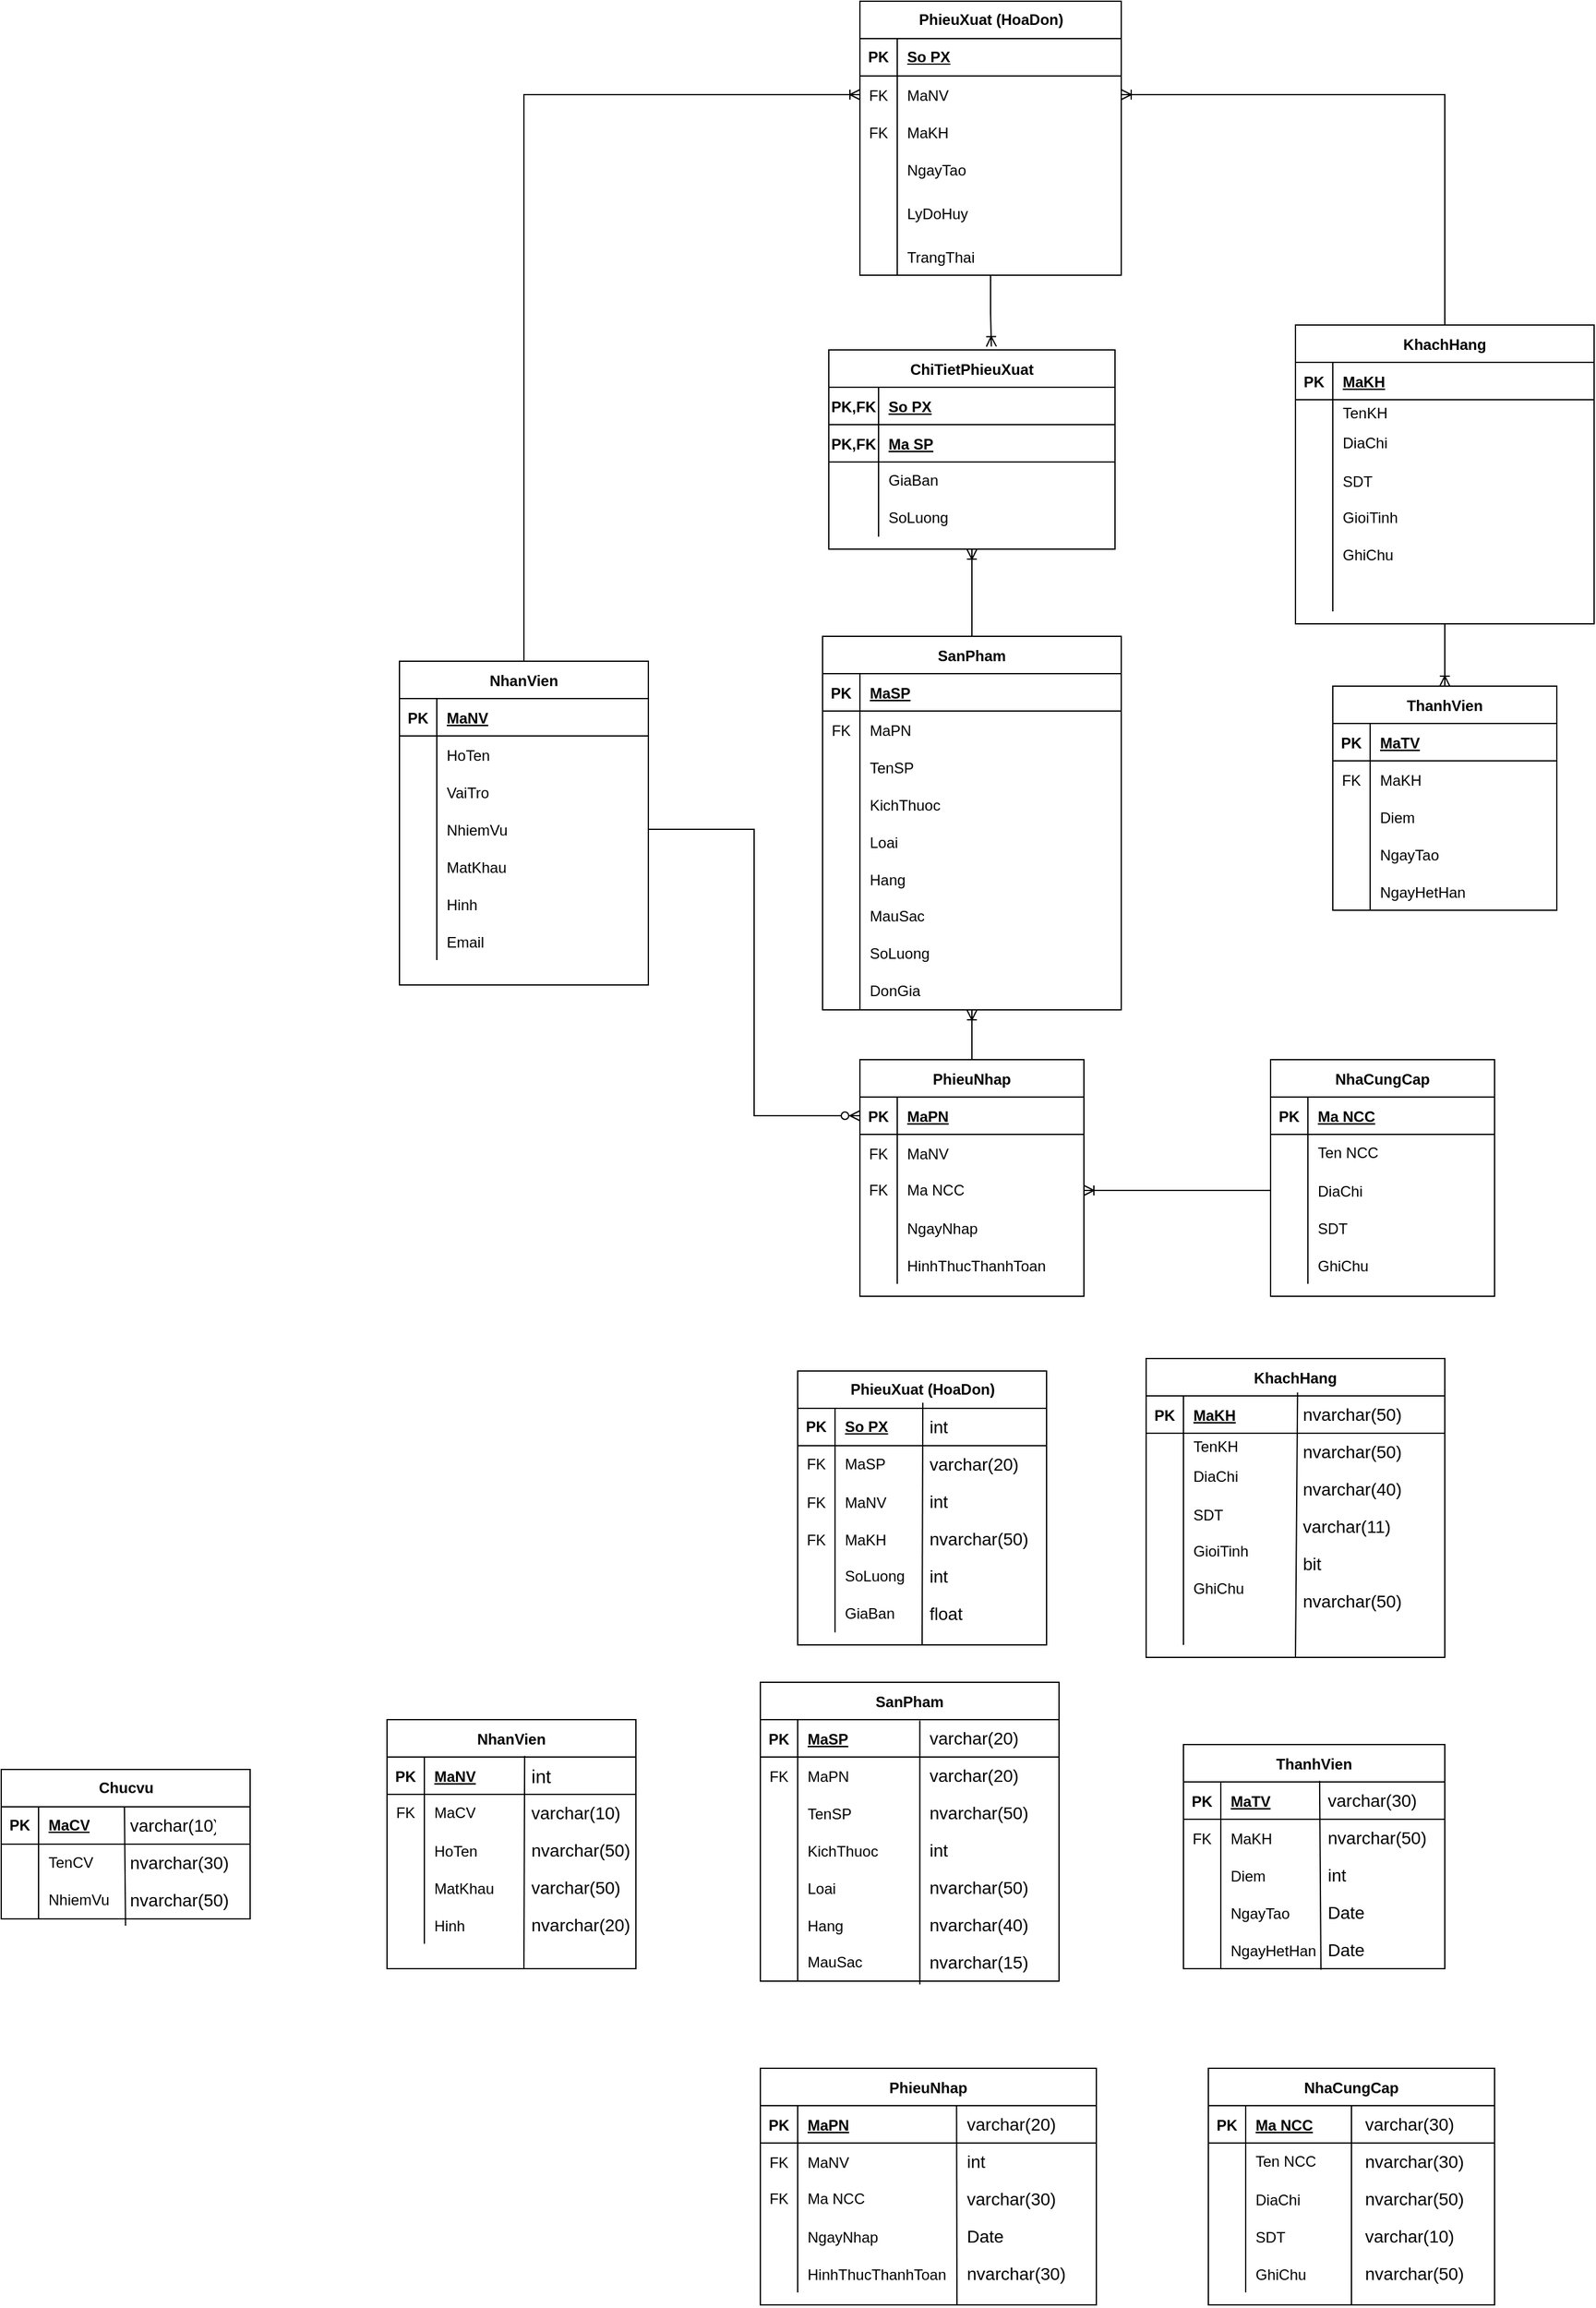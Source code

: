 <mxfile version="20.5.3" type="device"><diagram id="R2lEEEUBdFMjLlhIrx00" name="Page-1"><mxGraphModel dx="1871" dy="1674" grid="1" gridSize="10" guides="1" tooltips="1" connect="1" arrows="1" fold="1" page="1" pageScale="1" pageWidth="850" pageHeight="1100" math="0" shadow="0" extFonts="Permanent Marker^https://fonts.googleapis.com/css?family=Permanent+Marker"><root><mxCell id="0"/><mxCell id="1" parent="0"/><mxCell id="SvVqGX9lZ0Lhk76DLHfr-16" style="edgeStyle=orthogonalEdgeStyle;rounded=0;orthogonalLoop=1;jettySize=auto;html=1;entryX=0.5;entryY=1;entryDx=0;entryDy=0;endArrow=ERoneToMany;endFill=0;" parent="1" source="C-vyLk0tnHw3VtMMgP7b-2" target="SvVqGX9lZ0Lhk76DLHfr-1" edge="1"><mxGeometry relative="1" as="geometry"/></mxCell><mxCell id="C-vyLk0tnHw3VtMMgP7b-2" value="SanPham" style="shape=table;startSize=30;container=1;collapsible=1;childLayout=tableLayout;fixedRows=1;rowLines=0;fontStyle=1;align=center;resizeLast=1;" parent="1" vertex="1"><mxGeometry x="80" y="50" width="240" height="300" as="geometry"/></mxCell><mxCell id="C-vyLk0tnHw3VtMMgP7b-3" value="" style="shape=partialRectangle;collapsible=0;dropTarget=0;pointerEvents=0;fillColor=none;points=[[0,0.5],[1,0.5]];portConstraint=eastwest;top=0;left=0;right=0;bottom=1;" parent="C-vyLk0tnHw3VtMMgP7b-2" vertex="1"><mxGeometry y="30" width="240" height="30" as="geometry"/></mxCell><mxCell id="C-vyLk0tnHw3VtMMgP7b-4" value="PK" style="shape=partialRectangle;overflow=hidden;connectable=0;fillColor=none;top=0;left=0;bottom=0;right=0;fontStyle=1;" parent="C-vyLk0tnHw3VtMMgP7b-3" vertex="1"><mxGeometry width="30" height="30" as="geometry"><mxRectangle width="30" height="30" as="alternateBounds"/></mxGeometry></mxCell><mxCell id="C-vyLk0tnHw3VtMMgP7b-5" value="MaSP" style="shape=partialRectangle;overflow=hidden;connectable=0;fillColor=none;top=0;left=0;bottom=0;right=0;align=left;spacingLeft=6;fontStyle=5;" parent="C-vyLk0tnHw3VtMMgP7b-3" vertex="1"><mxGeometry x="30" width="210" height="30" as="geometry"><mxRectangle width="210" height="30" as="alternateBounds"/></mxGeometry></mxCell><mxCell id="ICtrXrotPKsf895DfXnq-15" value="" style="shape=tableRow;horizontal=0;startSize=0;swimlaneHead=0;swimlaneBody=0;fillColor=none;collapsible=0;dropTarget=0;points=[[0,0.5],[1,0.5]];portConstraint=eastwest;top=0;left=0;right=0;bottom=0;" parent="C-vyLk0tnHw3VtMMgP7b-2" vertex="1"><mxGeometry y="60" width="240" height="30" as="geometry"/></mxCell><mxCell id="ICtrXrotPKsf895DfXnq-16" value="FK" style="shape=partialRectangle;connectable=0;fillColor=none;top=0;left=0;bottom=0;right=0;fontStyle=0;overflow=hidden;" parent="ICtrXrotPKsf895DfXnq-15" vertex="1"><mxGeometry width="30" height="30" as="geometry"><mxRectangle width="30" height="30" as="alternateBounds"/></mxGeometry></mxCell><mxCell id="ICtrXrotPKsf895DfXnq-17" value="MaPN" style="shape=partialRectangle;connectable=0;fillColor=none;top=0;left=0;bottom=0;right=0;align=left;spacingLeft=6;fontStyle=0;overflow=hidden;" parent="ICtrXrotPKsf895DfXnq-15" vertex="1"><mxGeometry x="30" width="210" height="30" as="geometry"><mxRectangle width="210" height="30" as="alternateBounds"/></mxGeometry></mxCell><mxCell id="C-vyLk0tnHw3VtMMgP7b-6" value="" style="shape=partialRectangle;collapsible=0;dropTarget=0;pointerEvents=0;fillColor=none;points=[[0,0.5],[1,0.5]];portConstraint=eastwest;top=0;left=0;right=0;bottom=0;" parent="C-vyLk0tnHw3VtMMgP7b-2" vertex="1"><mxGeometry y="90" width="240" height="30" as="geometry"/></mxCell><mxCell id="C-vyLk0tnHw3VtMMgP7b-7" value="" style="shape=partialRectangle;overflow=hidden;connectable=0;fillColor=none;top=0;left=0;bottom=0;right=0;" parent="C-vyLk0tnHw3VtMMgP7b-6" vertex="1"><mxGeometry width="30" height="30" as="geometry"><mxRectangle width="30" height="30" as="alternateBounds"/></mxGeometry></mxCell><mxCell id="C-vyLk0tnHw3VtMMgP7b-8" value="TenSP" style="shape=partialRectangle;overflow=hidden;connectable=0;fillColor=none;top=0;left=0;bottom=0;right=0;align=left;spacingLeft=6;" parent="C-vyLk0tnHw3VtMMgP7b-6" vertex="1"><mxGeometry x="30" width="210" height="30" as="geometry"><mxRectangle width="210" height="30" as="alternateBounds"/></mxGeometry></mxCell><mxCell id="C-vyLk0tnHw3VtMMgP7b-9" value="" style="shape=partialRectangle;collapsible=0;dropTarget=0;pointerEvents=0;fillColor=none;points=[[0,0.5],[1,0.5]];portConstraint=eastwest;top=0;left=0;right=0;bottom=0;" parent="C-vyLk0tnHw3VtMMgP7b-2" vertex="1"><mxGeometry y="120" width="240" height="30" as="geometry"/></mxCell><mxCell id="C-vyLk0tnHw3VtMMgP7b-10" value="" style="shape=partialRectangle;overflow=hidden;connectable=0;fillColor=none;top=0;left=0;bottom=0;right=0;" parent="C-vyLk0tnHw3VtMMgP7b-9" vertex="1"><mxGeometry width="30" height="30" as="geometry"><mxRectangle width="30" height="30" as="alternateBounds"/></mxGeometry></mxCell><mxCell id="C-vyLk0tnHw3VtMMgP7b-11" value="KichThuoc" style="shape=partialRectangle;overflow=hidden;connectable=0;fillColor=none;top=0;left=0;bottom=0;right=0;align=left;spacingLeft=6;" parent="C-vyLk0tnHw3VtMMgP7b-9" vertex="1"><mxGeometry x="30" width="210" height="30" as="geometry"><mxRectangle width="210" height="30" as="alternateBounds"/></mxGeometry></mxCell><mxCell id="ICtrXrotPKsf895DfXnq-12" value="" style="shape=tableRow;horizontal=0;startSize=0;swimlaneHead=0;swimlaneBody=0;fillColor=none;collapsible=0;dropTarget=0;points=[[0,0.5],[1,0.5]];portConstraint=eastwest;top=0;left=0;right=0;bottom=0;" parent="C-vyLk0tnHw3VtMMgP7b-2" vertex="1"><mxGeometry y="150" width="240" height="30" as="geometry"/></mxCell><mxCell id="ICtrXrotPKsf895DfXnq-13" value="" style="shape=partialRectangle;connectable=0;fillColor=none;top=0;left=0;bottom=0;right=0;editable=1;overflow=hidden;" parent="ICtrXrotPKsf895DfXnq-12" vertex="1"><mxGeometry width="30" height="30" as="geometry"><mxRectangle width="30" height="30" as="alternateBounds"/></mxGeometry></mxCell><mxCell id="ICtrXrotPKsf895DfXnq-14" value="Loai" style="shape=partialRectangle;connectable=0;fillColor=none;top=0;left=0;bottom=0;right=0;align=left;spacingLeft=6;overflow=hidden;" parent="ICtrXrotPKsf895DfXnq-12" vertex="1"><mxGeometry x="30" width="210" height="30" as="geometry"><mxRectangle width="210" height="30" as="alternateBounds"/></mxGeometry></mxCell><mxCell id="ICtrXrotPKsf895DfXnq-9" value="" style="shape=tableRow;horizontal=0;startSize=0;swimlaneHead=0;swimlaneBody=0;fillColor=none;collapsible=0;dropTarget=0;points=[[0,0.5],[1,0.5]];portConstraint=eastwest;top=0;left=0;right=0;bottom=0;" parent="C-vyLk0tnHw3VtMMgP7b-2" vertex="1"><mxGeometry y="180" width="240" height="30" as="geometry"/></mxCell><mxCell id="ICtrXrotPKsf895DfXnq-10" value="" style="shape=partialRectangle;connectable=0;fillColor=none;top=0;left=0;bottom=0;right=0;editable=1;overflow=hidden;" parent="ICtrXrotPKsf895DfXnq-9" vertex="1"><mxGeometry width="30" height="30" as="geometry"><mxRectangle width="30" height="30" as="alternateBounds"/></mxGeometry></mxCell><mxCell id="ICtrXrotPKsf895DfXnq-11" value="Hang" style="shape=partialRectangle;connectable=0;fillColor=none;top=0;left=0;bottom=0;right=0;align=left;spacingLeft=6;overflow=hidden;" parent="ICtrXrotPKsf895DfXnq-9" vertex="1"><mxGeometry x="30" width="210" height="30" as="geometry"><mxRectangle width="210" height="30" as="alternateBounds"/></mxGeometry></mxCell><mxCell id="h4INXfJllHe9LmkXF48h-58" value="" style="shape=tableRow;horizontal=0;startSize=0;swimlaneHead=0;swimlaneBody=0;fillColor=none;collapsible=0;dropTarget=0;points=[[0,0.5],[1,0.5]];portConstraint=eastwest;top=0;left=0;right=0;bottom=0;labelBackgroundColor=none;html=1;" parent="C-vyLk0tnHw3VtMMgP7b-2" vertex="1"><mxGeometry y="210" width="240" height="30" as="geometry"/></mxCell><mxCell id="h4INXfJllHe9LmkXF48h-59" value="" style="shape=partialRectangle;connectable=0;fillColor=none;top=0;left=0;bottom=0;right=0;editable=1;overflow=hidden;labelBackgroundColor=none;html=1;" parent="h4INXfJllHe9LmkXF48h-58" vertex="1"><mxGeometry width="30" height="30" as="geometry"><mxRectangle width="30" height="30" as="alternateBounds"/></mxGeometry></mxCell><mxCell id="h4INXfJllHe9LmkXF48h-60" value="MauSac" style="shape=partialRectangle;connectable=0;fillColor=none;top=0;left=0;bottom=0;right=0;align=left;spacingLeft=6;overflow=hidden;labelBackgroundColor=none;html=1;" parent="h4INXfJllHe9LmkXF48h-58" vertex="1"><mxGeometry x="30" width="210" height="30" as="geometry"><mxRectangle width="210" height="30" as="alternateBounds"/></mxGeometry></mxCell><mxCell id="3FHb8m4iIpRrIpzCMCzk-10" value="" style="shape=tableRow;horizontal=0;startSize=0;swimlaneHead=0;swimlaneBody=0;fillColor=none;collapsible=0;dropTarget=0;points=[[0,0.5],[1,0.5]];portConstraint=eastwest;top=0;left=0;right=0;bottom=0;labelBackgroundColor=none;html=1;" vertex="1" parent="C-vyLk0tnHw3VtMMgP7b-2"><mxGeometry y="240" width="240" height="30" as="geometry"/></mxCell><mxCell id="3FHb8m4iIpRrIpzCMCzk-11" value="" style="shape=partialRectangle;connectable=0;fillColor=none;top=0;left=0;bottom=0;right=0;editable=1;overflow=hidden;labelBackgroundColor=none;html=1;" vertex="1" parent="3FHb8m4iIpRrIpzCMCzk-10"><mxGeometry width="30" height="30" as="geometry"><mxRectangle width="30" height="30" as="alternateBounds"/></mxGeometry></mxCell><mxCell id="3FHb8m4iIpRrIpzCMCzk-12" value="SoLuong" style="shape=partialRectangle;connectable=0;fillColor=none;top=0;left=0;bottom=0;right=0;align=left;spacingLeft=6;overflow=hidden;labelBackgroundColor=none;html=1;" vertex="1" parent="3FHb8m4iIpRrIpzCMCzk-10"><mxGeometry x="30" width="210" height="30" as="geometry"><mxRectangle width="210" height="30" as="alternateBounds"/></mxGeometry></mxCell><mxCell id="3FHb8m4iIpRrIpzCMCzk-13" value="" style="shape=tableRow;horizontal=0;startSize=0;swimlaneHead=0;swimlaneBody=0;fillColor=none;collapsible=0;dropTarget=0;points=[[0,0.5],[1,0.5]];portConstraint=eastwest;top=0;left=0;right=0;bottom=0;labelBackgroundColor=none;html=1;" vertex="1" parent="C-vyLk0tnHw3VtMMgP7b-2"><mxGeometry y="270" width="240" height="30" as="geometry"/></mxCell><mxCell id="3FHb8m4iIpRrIpzCMCzk-14" value="" style="shape=partialRectangle;connectable=0;fillColor=none;top=0;left=0;bottom=0;right=0;editable=1;overflow=hidden;labelBackgroundColor=none;html=1;" vertex="1" parent="3FHb8m4iIpRrIpzCMCzk-13"><mxGeometry width="30" height="30" as="geometry"><mxRectangle width="30" height="30" as="alternateBounds"/></mxGeometry></mxCell><mxCell id="3FHb8m4iIpRrIpzCMCzk-15" value="DonGia" style="shape=partialRectangle;connectable=0;fillColor=none;top=0;left=0;bottom=0;right=0;align=left;spacingLeft=6;overflow=hidden;labelBackgroundColor=none;html=1;" vertex="1" parent="3FHb8m4iIpRrIpzCMCzk-13"><mxGeometry x="30" width="210" height="30" as="geometry"><mxRectangle width="210" height="30" as="alternateBounds"/></mxGeometry></mxCell><mxCell id="C-vyLk0tnHw3VtMMgP7b-13" value="KhachHang" style="shape=table;startSize=30;container=1;collapsible=1;childLayout=tableLayout;fixedRows=1;rowLines=0;fontStyle=1;align=center;resizeLast=1;" parent="1" vertex="1"><mxGeometry x="460" y="-200" width="240" height="240" as="geometry"/></mxCell><mxCell id="C-vyLk0tnHw3VtMMgP7b-14" value="" style="shape=partialRectangle;collapsible=0;dropTarget=0;pointerEvents=0;fillColor=none;points=[[0,0.5],[1,0.5]];portConstraint=eastwest;top=0;left=0;right=0;bottom=1;" parent="C-vyLk0tnHw3VtMMgP7b-13" vertex="1"><mxGeometry y="30" width="240" height="30" as="geometry"/></mxCell><mxCell id="C-vyLk0tnHw3VtMMgP7b-15" value="PK" style="shape=partialRectangle;overflow=hidden;connectable=0;fillColor=none;top=0;left=0;bottom=0;right=0;fontStyle=1;" parent="C-vyLk0tnHw3VtMMgP7b-14" vertex="1"><mxGeometry width="30" height="30" as="geometry"><mxRectangle width="30" height="30" as="alternateBounds"/></mxGeometry></mxCell><mxCell id="C-vyLk0tnHw3VtMMgP7b-16" value="MaKH" style="shape=partialRectangle;overflow=hidden;connectable=0;fillColor=none;top=0;left=0;bottom=0;right=0;align=left;spacingLeft=6;fontStyle=5;" parent="C-vyLk0tnHw3VtMMgP7b-14" vertex="1"><mxGeometry x="30" width="210" height="30" as="geometry"><mxRectangle width="210" height="30" as="alternateBounds"/></mxGeometry></mxCell><mxCell id="C-vyLk0tnHw3VtMMgP7b-17" value="" style="shape=partialRectangle;collapsible=0;dropTarget=0;pointerEvents=0;fillColor=none;points=[[0,0.5],[1,0.5]];portConstraint=eastwest;top=0;left=0;right=0;bottom=0;" parent="C-vyLk0tnHw3VtMMgP7b-13" vertex="1"><mxGeometry y="60" width="240" height="20" as="geometry"/></mxCell><mxCell id="C-vyLk0tnHw3VtMMgP7b-18" value="" style="shape=partialRectangle;overflow=hidden;connectable=0;fillColor=none;top=0;left=0;bottom=0;right=0;" parent="C-vyLk0tnHw3VtMMgP7b-17" vertex="1"><mxGeometry width="30" height="20" as="geometry"><mxRectangle width="30" height="20" as="alternateBounds"/></mxGeometry></mxCell><mxCell id="C-vyLk0tnHw3VtMMgP7b-19" value="TenKH" style="shape=partialRectangle;overflow=hidden;connectable=0;fillColor=none;top=0;left=0;bottom=0;right=0;align=left;spacingLeft=6;" parent="C-vyLk0tnHw3VtMMgP7b-17" vertex="1"><mxGeometry x="30" width="210" height="20" as="geometry"><mxRectangle width="210" height="20" as="alternateBounds"/></mxGeometry></mxCell><mxCell id="h4INXfJllHe9LmkXF48h-34" value="" style="shape=tableRow;horizontal=0;startSize=0;swimlaneHead=0;swimlaneBody=0;fillColor=none;collapsible=0;dropTarget=0;points=[[0,0.5],[1,0.5]];portConstraint=eastwest;top=0;left=0;right=0;bottom=0;labelBackgroundColor=none;html=1;" parent="C-vyLk0tnHw3VtMMgP7b-13" vertex="1"><mxGeometry y="80" width="240" height="30" as="geometry"/></mxCell><mxCell id="h4INXfJllHe9LmkXF48h-35" value="" style="shape=partialRectangle;connectable=0;fillColor=none;top=0;left=0;bottom=0;right=0;editable=1;overflow=hidden;labelBackgroundColor=none;html=1;" parent="h4INXfJllHe9LmkXF48h-34" vertex="1"><mxGeometry width="30" height="30" as="geometry"><mxRectangle width="30" height="30" as="alternateBounds"/></mxGeometry></mxCell><mxCell id="h4INXfJllHe9LmkXF48h-36" value="DiaChi" style="shape=partialRectangle;connectable=0;fillColor=none;top=0;left=0;bottom=0;right=0;align=left;spacingLeft=6;overflow=hidden;labelBackgroundColor=none;html=1;" parent="h4INXfJllHe9LmkXF48h-34" vertex="1"><mxGeometry x="30" width="210" height="30" as="geometry"><mxRectangle width="210" height="30" as="alternateBounds"/></mxGeometry></mxCell><mxCell id="C-vyLk0tnHw3VtMMgP7b-20" value="" style="shape=partialRectangle;collapsible=0;dropTarget=0;pointerEvents=0;fillColor=none;points=[[0,0.5],[1,0.5]];portConstraint=eastwest;top=0;left=0;right=0;bottom=0;" parent="C-vyLk0tnHw3VtMMgP7b-13" vertex="1"><mxGeometry y="110" width="240" height="30" as="geometry"/></mxCell><mxCell id="C-vyLk0tnHw3VtMMgP7b-21" value="" style="shape=partialRectangle;overflow=hidden;connectable=0;fillColor=none;top=0;left=0;bottom=0;right=0;" parent="C-vyLk0tnHw3VtMMgP7b-20" vertex="1"><mxGeometry width="30" height="30" as="geometry"><mxRectangle width="30" height="30" as="alternateBounds"/></mxGeometry></mxCell><mxCell id="C-vyLk0tnHw3VtMMgP7b-22" value="SDT" style="shape=partialRectangle;overflow=hidden;connectable=0;fillColor=none;top=0;left=0;bottom=0;right=0;align=left;spacingLeft=6;" parent="C-vyLk0tnHw3VtMMgP7b-20" vertex="1"><mxGeometry x="30" width="210" height="30" as="geometry"><mxRectangle width="210" height="30" as="alternateBounds"/></mxGeometry></mxCell><mxCell id="h4INXfJllHe9LmkXF48h-46" value="" style="shape=tableRow;horizontal=0;startSize=0;swimlaneHead=0;swimlaneBody=0;fillColor=none;collapsible=0;dropTarget=0;points=[[0,0.5],[1,0.5]];portConstraint=eastwest;top=0;left=0;right=0;bottom=0;labelBackgroundColor=none;html=1;" parent="C-vyLk0tnHw3VtMMgP7b-13" vertex="1"><mxGeometry y="140" width="240" height="30" as="geometry"/></mxCell><mxCell id="h4INXfJllHe9LmkXF48h-47" value="" style="shape=partialRectangle;connectable=0;fillColor=none;top=0;left=0;bottom=0;right=0;editable=1;overflow=hidden;labelBackgroundColor=none;html=1;" parent="h4INXfJllHe9LmkXF48h-46" vertex="1"><mxGeometry width="30" height="30" as="geometry"><mxRectangle width="30" height="30" as="alternateBounds"/></mxGeometry></mxCell><mxCell id="h4INXfJllHe9LmkXF48h-48" value="GioiTinh" style="shape=partialRectangle;connectable=0;fillColor=none;top=0;left=0;bottom=0;right=0;align=left;spacingLeft=6;overflow=hidden;labelBackgroundColor=none;html=1;" parent="h4INXfJllHe9LmkXF48h-46" vertex="1"><mxGeometry x="30" width="210" height="30" as="geometry"><mxRectangle width="210" height="30" as="alternateBounds"/></mxGeometry></mxCell><mxCell id="h4INXfJllHe9LmkXF48h-54" value="" style="shape=tableRow;horizontal=0;startSize=0;swimlaneHead=0;swimlaneBody=0;fillColor=none;collapsible=0;dropTarget=0;points=[[0,0.5],[1,0.5]];portConstraint=eastwest;top=0;left=0;right=0;bottom=0;labelBackgroundColor=none;html=1;" parent="C-vyLk0tnHw3VtMMgP7b-13" vertex="1"><mxGeometry y="170" width="240" height="30" as="geometry"/></mxCell><mxCell id="h4INXfJllHe9LmkXF48h-55" value="" style="shape=partialRectangle;connectable=0;fillColor=none;top=0;left=0;bottom=0;right=0;editable=1;overflow=hidden;labelBackgroundColor=none;html=1;" parent="h4INXfJllHe9LmkXF48h-54" vertex="1"><mxGeometry width="30" height="30" as="geometry"><mxRectangle width="30" height="30" as="alternateBounds"/></mxGeometry></mxCell><mxCell id="h4INXfJllHe9LmkXF48h-56" value="GhiChu" style="shape=partialRectangle;connectable=0;fillColor=none;top=0;left=0;bottom=0;right=0;align=left;spacingLeft=6;overflow=hidden;labelBackgroundColor=none;html=1;" parent="h4INXfJllHe9LmkXF48h-54" vertex="1"><mxGeometry x="30" width="210" height="30" as="geometry"><mxRectangle width="210" height="30" as="alternateBounds"/></mxGeometry></mxCell><mxCell id="h4INXfJllHe9LmkXF48h-50" value="" style="shape=tableRow;horizontal=0;startSize=0;swimlaneHead=0;swimlaneBody=0;fillColor=none;collapsible=0;dropTarget=0;points=[[0,0.5],[1,0.5]];portConstraint=eastwest;top=0;left=0;right=0;bottom=0;labelBackgroundColor=none;html=1;" parent="C-vyLk0tnHw3VtMMgP7b-13" vertex="1"><mxGeometry y="200" width="240" height="30" as="geometry"/></mxCell><mxCell id="h4INXfJllHe9LmkXF48h-51" value="" style="shape=partialRectangle;connectable=0;fillColor=none;top=0;left=0;bottom=0;right=0;editable=1;overflow=hidden;labelBackgroundColor=none;html=1;" parent="h4INXfJllHe9LmkXF48h-50" vertex="1"><mxGeometry width="30" height="30" as="geometry"><mxRectangle width="30" height="30" as="alternateBounds"/></mxGeometry></mxCell><mxCell id="h4INXfJllHe9LmkXF48h-52" value="" style="shape=partialRectangle;connectable=0;fillColor=none;top=0;left=0;bottom=0;right=0;align=left;spacingLeft=6;overflow=hidden;labelBackgroundColor=none;html=1;" parent="h4INXfJllHe9LmkXF48h-50" vertex="1"><mxGeometry x="30" width="210" height="30" as="geometry"><mxRectangle width="210" height="30" as="alternateBounds"/></mxGeometry></mxCell><mxCell id="OiDn6ZE12C0XhzPBD52b-1" value="PhieuNhap" style="shape=table;startSize=30;container=1;collapsible=1;childLayout=tableLayout;fixedRows=1;rowLines=0;fontStyle=1;align=center;resizeLast=1;" parent="1" vertex="1"><mxGeometry x="110" y="390" width="180" height="190" as="geometry"/></mxCell><mxCell id="OiDn6ZE12C0XhzPBD52b-2" value="" style="shape=tableRow;horizontal=0;startSize=0;swimlaneHead=0;swimlaneBody=0;fillColor=none;collapsible=0;dropTarget=0;points=[[0,0.5],[1,0.5]];portConstraint=eastwest;top=0;left=0;right=0;bottom=1;" parent="OiDn6ZE12C0XhzPBD52b-1" vertex="1"><mxGeometry y="30" width="180" height="30" as="geometry"/></mxCell><mxCell id="OiDn6ZE12C0XhzPBD52b-3" value="PK" style="shape=partialRectangle;connectable=0;fillColor=none;top=0;left=0;bottom=0;right=0;fontStyle=1;overflow=hidden;" parent="OiDn6ZE12C0XhzPBD52b-2" vertex="1"><mxGeometry width="30" height="30" as="geometry"><mxRectangle width="30" height="30" as="alternateBounds"/></mxGeometry></mxCell><mxCell id="OiDn6ZE12C0XhzPBD52b-4" value="MaPN" style="shape=partialRectangle;connectable=0;fillColor=none;top=0;left=0;bottom=0;right=0;align=left;spacingLeft=6;fontStyle=5;overflow=hidden;" parent="OiDn6ZE12C0XhzPBD52b-2" vertex="1"><mxGeometry x="30" width="150" height="30" as="geometry"><mxRectangle width="150" height="30" as="alternateBounds"/></mxGeometry></mxCell><mxCell id="OiDn6ZE12C0XhzPBD52b-8" value="" style="shape=tableRow;horizontal=0;startSize=0;swimlaneHead=0;swimlaneBody=0;fillColor=none;collapsible=0;dropTarget=0;points=[[0,0.5],[1,0.5]];portConstraint=eastwest;top=0;left=0;right=0;bottom=0;" parent="OiDn6ZE12C0XhzPBD52b-1" vertex="1"><mxGeometry y="60" width="180" height="30" as="geometry"/></mxCell><mxCell id="OiDn6ZE12C0XhzPBD52b-9" value="FK" style="shape=partialRectangle;connectable=0;fillColor=none;top=0;left=0;bottom=0;right=0;editable=1;overflow=hidden;" parent="OiDn6ZE12C0XhzPBD52b-8" vertex="1"><mxGeometry width="30" height="30" as="geometry"><mxRectangle width="30" height="30" as="alternateBounds"/></mxGeometry></mxCell><mxCell id="OiDn6ZE12C0XhzPBD52b-10" value="MaNV" style="shape=partialRectangle;connectable=0;fillColor=none;top=0;left=0;bottom=0;right=0;align=left;spacingLeft=6;overflow=hidden;" parent="OiDn6ZE12C0XhzPBD52b-8" vertex="1"><mxGeometry x="30" width="150" height="30" as="geometry"><mxRectangle width="150" height="30" as="alternateBounds"/></mxGeometry></mxCell><mxCell id="h4INXfJllHe9LmkXF48h-62" value="" style="shape=tableRow;horizontal=0;startSize=0;swimlaneHead=0;swimlaneBody=0;fillColor=none;collapsible=0;dropTarget=0;points=[[0,0.5],[1,0.5]];portConstraint=eastwest;top=0;left=0;right=0;bottom=0;labelBackgroundColor=none;html=1;" parent="OiDn6ZE12C0XhzPBD52b-1" vertex="1"><mxGeometry y="90" width="180" height="30" as="geometry"/></mxCell><mxCell id="h4INXfJllHe9LmkXF48h-63" value="FK" style="shape=partialRectangle;connectable=0;fillColor=none;top=0;left=0;bottom=0;right=0;editable=1;overflow=hidden;labelBackgroundColor=none;html=1;" parent="h4INXfJllHe9LmkXF48h-62" vertex="1"><mxGeometry width="30" height="30" as="geometry"><mxRectangle width="30" height="30" as="alternateBounds"/></mxGeometry></mxCell><mxCell id="h4INXfJllHe9LmkXF48h-64" value="Ma NCC" style="shape=partialRectangle;connectable=0;fillColor=none;top=0;left=0;bottom=0;right=0;align=left;spacingLeft=6;overflow=hidden;labelBackgroundColor=none;html=1;" parent="h4INXfJllHe9LmkXF48h-62" vertex="1"><mxGeometry x="30" width="150" height="30" as="geometry"><mxRectangle width="150" height="30" as="alternateBounds"/></mxGeometry></mxCell><mxCell id="OiDn6ZE12C0XhzPBD52b-5" value="" style="shape=tableRow;horizontal=0;startSize=0;swimlaneHead=0;swimlaneBody=0;fillColor=none;collapsible=0;dropTarget=0;points=[[0,0.5],[1,0.5]];portConstraint=eastwest;top=0;left=0;right=0;bottom=0;" parent="OiDn6ZE12C0XhzPBD52b-1" vertex="1"><mxGeometry y="120" width="180" height="30" as="geometry"/></mxCell><mxCell id="OiDn6ZE12C0XhzPBD52b-6" value="" style="shape=partialRectangle;connectable=0;fillColor=none;top=0;left=0;bottom=0;right=0;editable=1;overflow=hidden;" parent="OiDn6ZE12C0XhzPBD52b-5" vertex="1"><mxGeometry width="30" height="30" as="geometry"><mxRectangle width="30" height="30" as="alternateBounds"/></mxGeometry></mxCell><mxCell id="OiDn6ZE12C0XhzPBD52b-7" value="NgayNhap" style="shape=partialRectangle;connectable=0;fillColor=none;top=0;left=0;bottom=0;right=0;align=left;spacingLeft=6;overflow=hidden;" parent="OiDn6ZE12C0XhzPBD52b-5" vertex="1"><mxGeometry x="30" width="150" height="30" as="geometry"><mxRectangle width="150" height="30" as="alternateBounds"/></mxGeometry></mxCell><mxCell id="OiDn6ZE12C0XhzPBD52b-11" value="" style="shape=tableRow;horizontal=0;startSize=0;swimlaneHead=0;swimlaneBody=0;fillColor=none;collapsible=0;dropTarget=0;points=[[0,0.5],[1,0.5]];portConstraint=eastwest;top=0;left=0;right=0;bottom=0;" parent="OiDn6ZE12C0XhzPBD52b-1" vertex="1"><mxGeometry y="150" width="180" height="30" as="geometry"/></mxCell><mxCell id="OiDn6ZE12C0XhzPBD52b-12" value="" style="shape=partialRectangle;connectable=0;fillColor=none;top=0;left=0;bottom=0;right=0;editable=1;overflow=hidden;" parent="OiDn6ZE12C0XhzPBD52b-11" vertex="1"><mxGeometry width="30" height="30" as="geometry"><mxRectangle width="30" height="30" as="alternateBounds"/></mxGeometry></mxCell><mxCell id="OiDn6ZE12C0XhzPBD52b-13" value="HinhThucThanhToan" style="shape=partialRectangle;connectable=0;fillColor=none;top=0;left=0;bottom=0;right=0;align=left;spacingLeft=6;overflow=hidden;" parent="OiDn6ZE12C0XhzPBD52b-11" vertex="1"><mxGeometry x="30" width="150" height="30" as="geometry"><mxRectangle width="150" height="30" as="alternateBounds"/></mxGeometry></mxCell><mxCell id="OiDn6ZE12C0XhzPBD52b-14" value="NhaCungCap" style="shape=table;startSize=30;container=1;collapsible=1;childLayout=tableLayout;fixedRows=1;rowLines=0;fontStyle=1;align=center;resizeLast=1;" parent="1" vertex="1"><mxGeometry x="440" y="390" width="180" height="190" as="geometry"/></mxCell><mxCell id="OiDn6ZE12C0XhzPBD52b-15" value="" style="shape=tableRow;horizontal=0;startSize=0;swimlaneHead=0;swimlaneBody=0;fillColor=none;collapsible=0;dropTarget=0;points=[[0,0.5],[1,0.5]];portConstraint=eastwest;top=0;left=0;right=0;bottom=1;" parent="OiDn6ZE12C0XhzPBD52b-14" vertex="1"><mxGeometry y="30" width="180" height="30" as="geometry"/></mxCell><mxCell id="OiDn6ZE12C0XhzPBD52b-16" value="PK" style="shape=partialRectangle;connectable=0;fillColor=none;top=0;left=0;bottom=0;right=0;fontStyle=1;overflow=hidden;" parent="OiDn6ZE12C0XhzPBD52b-15" vertex="1"><mxGeometry width="30" height="30" as="geometry"><mxRectangle width="30" height="30" as="alternateBounds"/></mxGeometry></mxCell><mxCell id="OiDn6ZE12C0XhzPBD52b-17" value="Ma NCC" style="shape=partialRectangle;connectable=0;fillColor=none;top=0;left=0;bottom=0;right=0;align=left;spacingLeft=6;fontStyle=5;overflow=hidden;" parent="OiDn6ZE12C0XhzPBD52b-15" vertex="1"><mxGeometry x="30" width="150" height="30" as="geometry"><mxRectangle width="150" height="30" as="alternateBounds"/></mxGeometry></mxCell><mxCell id="h4INXfJllHe9LmkXF48h-86" value="" style="shape=tableRow;horizontal=0;startSize=0;swimlaneHead=0;swimlaneBody=0;fillColor=none;collapsible=0;dropTarget=0;points=[[0,0.5],[1,0.5]];portConstraint=eastwest;top=0;left=0;right=0;bottom=0;labelBackgroundColor=none;html=1;" parent="OiDn6ZE12C0XhzPBD52b-14" vertex="1"><mxGeometry y="60" width="180" height="30" as="geometry"/></mxCell><mxCell id="h4INXfJllHe9LmkXF48h-87" value="" style="shape=partialRectangle;connectable=0;fillColor=none;top=0;left=0;bottom=0;right=0;editable=1;overflow=hidden;labelBackgroundColor=none;html=1;" parent="h4INXfJllHe9LmkXF48h-86" vertex="1"><mxGeometry width="30" height="30" as="geometry"><mxRectangle width="30" height="30" as="alternateBounds"/></mxGeometry></mxCell><mxCell id="h4INXfJllHe9LmkXF48h-88" value="Ten NCC" style="shape=partialRectangle;connectable=0;fillColor=none;top=0;left=0;bottom=0;right=0;align=left;spacingLeft=6;overflow=hidden;labelBackgroundColor=none;html=1;" parent="h4INXfJllHe9LmkXF48h-86" vertex="1"><mxGeometry x="30" width="150" height="30" as="geometry"><mxRectangle width="150" height="30" as="alternateBounds"/></mxGeometry></mxCell><mxCell id="OiDn6ZE12C0XhzPBD52b-18" value="" style="shape=tableRow;horizontal=0;startSize=0;swimlaneHead=0;swimlaneBody=0;fillColor=none;collapsible=0;dropTarget=0;points=[[0,0.5],[1,0.5]];portConstraint=eastwest;top=0;left=0;right=0;bottom=0;" parent="OiDn6ZE12C0XhzPBD52b-14" vertex="1"><mxGeometry y="90" width="180" height="30" as="geometry"/></mxCell><mxCell id="OiDn6ZE12C0XhzPBD52b-19" value="" style="shape=partialRectangle;connectable=0;fillColor=none;top=0;left=0;bottom=0;right=0;editable=1;overflow=hidden;" parent="OiDn6ZE12C0XhzPBD52b-18" vertex="1"><mxGeometry width="30" height="30" as="geometry"><mxRectangle width="30" height="30" as="alternateBounds"/></mxGeometry></mxCell><mxCell id="OiDn6ZE12C0XhzPBD52b-20" value="DiaChi" style="shape=partialRectangle;connectable=0;fillColor=none;top=0;left=0;bottom=0;right=0;align=left;spacingLeft=6;overflow=hidden;" parent="OiDn6ZE12C0XhzPBD52b-18" vertex="1"><mxGeometry x="30" width="150" height="30" as="geometry"><mxRectangle width="150" height="30" as="alternateBounds"/></mxGeometry></mxCell><mxCell id="OiDn6ZE12C0XhzPBD52b-21" value="" style="shape=tableRow;horizontal=0;startSize=0;swimlaneHead=0;swimlaneBody=0;fillColor=none;collapsible=0;dropTarget=0;points=[[0,0.5],[1,0.5]];portConstraint=eastwest;top=0;left=0;right=0;bottom=0;" parent="OiDn6ZE12C0XhzPBD52b-14" vertex="1"><mxGeometry y="120" width="180" height="30" as="geometry"/></mxCell><mxCell id="OiDn6ZE12C0XhzPBD52b-22" value="" style="shape=partialRectangle;connectable=0;fillColor=none;top=0;left=0;bottom=0;right=0;editable=1;overflow=hidden;" parent="OiDn6ZE12C0XhzPBD52b-21" vertex="1"><mxGeometry width="30" height="30" as="geometry"><mxRectangle width="30" height="30" as="alternateBounds"/></mxGeometry></mxCell><mxCell id="OiDn6ZE12C0XhzPBD52b-23" value="SDT" style="shape=partialRectangle;connectable=0;fillColor=none;top=0;left=0;bottom=0;right=0;align=left;spacingLeft=6;overflow=hidden;" parent="OiDn6ZE12C0XhzPBD52b-21" vertex="1"><mxGeometry x="30" width="150" height="30" as="geometry"><mxRectangle width="150" height="30" as="alternateBounds"/></mxGeometry></mxCell><mxCell id="OiDn6ZE12C0XhzPBD52b-24" value="" style="shape=tableRow;horizontal=0;startSize=0;swimlaneHead=0;swimlaneBody=0;fillColor=none;collapsible=0;dropTarget=0;points=[[0,0.5],[1,0.5]];portConstraint=eastwest;top=0;left=0;right=0;bottom=0;" parent="OiDn6ZE12C0XhzPBD52b-14" vertex="1"><mxGeometry y="150" width="180" height="30" as="geometry"/></mxCell><mxCell id="OiDn6ZE12C0XhzPBD52b-25" value="" style="shape=partialRectangle;connectable=0;fillColor=none;top=0;left=0;bottom=0;right=0;editable=1;overflow=hidden;" parent="OiDn6ZE12C0XhzPBD52b-24" vertex="1"><mxGeometry width="30" height="30" as="geometry"><mxRectangle width="30" height="30" as="alternateBounds"/></mxGeometry></mxCell><mxCell id="OiDn6ZE12C0XhzPBD52b-26" value="GhiChu" style="shape=partialRectangle;connectable=0;fillColor=none;top=0;left=0;bottom=0;right=0;align=left;spacingLeft=6;overflow=hidden;" parent="OiDn6ZE12C0XhzPBD52b-24" vertex="1"><mxGeometry x="30" width="150" height="30" as="geometry"><mxRectangle width="150" height="30" as="alternateBounds"/></mxGeometry></mxCell><mxCell id="h4INXfJllHe9LmkXF48h-17" style="edgeStyle=orthogonalEdgeStyle;rounded=0;orthogonalLoop=1;jettySize=auto;html=1;exitX=0.5;exitY=1;exitDx=0;exitDy=0;" parent="1" edge="1"><mxGeometry relative="1" as="geometry"><mxPoint x="280" y="680" as="targetPoint"/><mxPoint x="280" y="680" as="sourcePoint"/></mxGeometry></mxCell><mxCell id="h4INXfJllHe9LmkXF48h-84" value="" style="fontSize=12;html=1;endArrow=ERoneToMany;endFill=0;rounded=0;entryX=1;entryY=0.5;entryDx=0;entryDy=0;exitX=0;exitY=0.5;exitDx=0;exitDy=0;" parent="1" source="OiDn6ZE12C0XhzPBD52b-18" target="h4INXfJllHe9LmkXF48h-62" edge="1"><mxGeometry width="100" height="100" relative="1" as="geometry"><mxPoint x="310" y="530" as="sourcePoint"/><mxPoint x="90" y="330" as="targetPoint"/></mxGeometry></mxCell><mxCell id="SvVqGX9lZ0Lhk76DLHfr-17" style="edgeStyle=orthogonalEdgeStyle;rounded=0;orthogonalLoop=1;jettySize=auto;html=1;entryX=0.568;entryY=-0.017;entryDx=0;entryDy=0;entryPerimeter=0;endArrow=ERoneToMany;endFill=0;" parent="1" source="h4INXfJllHe9LmkXF48h-89" target="SvVqGX9lZ0Lhk76DLHfr-1" edge="1"><mxGeometry relative="1" as="geometry"/></mxCell><mxCell id="h4INXfJllHe9LmkXF48h-89" value="PhieuXuat (HoaDon)" style="shape=table;startSize=30;container=1;collapsible=1;childLayout=tableLayout;fixedRows=1;rowLines=0;fontStyle=1;align=center;resizeLast=1;labelBackgroundColor=none;html=1;" parent="1" vertex="1"><mxGeometry x="110" y="-460" width="210" height="220" as="geometry"/></mxCell><mxCell id="h4INXfJllHe9LmkXF48h-90" value="" style="shape=tableRow;horizontal=0;startSize=0;swimlaneHead=0;swimlaneBody=0;fillColor=none;collapsible=0;dropTarget=0;points=[[0,0.5],[1,0.5]];portConstraint=eastwest;top=0;left=0;right=0;bottom=1;labelBackgroundColor=none;html=1;" parent="h4INXfJllHe9LmkXF48h-89" vertex="1"><mxGeometry y="30" width="210" height="30" as="geometry"/></mxCell><mxCell id="h4INXfJllHe9LmkXF48h-91" value="PK" style="shape=partialRectangle;connectable=0;fillColor=none;top=0;left=0;bottom=0;right=0;fontStyle=1;overflow=hidden;labelBackgroundColor=none;html=1;" parent="h4INXfJllHe9LmkXF48h-90" vertex="1"><mxGeometry width="30" height="30" as="geometry"><mxRectangle width="30" height="30" as="alternateBounds"/></mxGeometry></mxCell><mxCell id="h4INXfJllHe9LmkXF48h-92" value="So PX" style="shape=partialRectangle;connectable=0;fillColor=none;top=0;left=0;bottom=0;right=0;align=left;spacingLeft=6;fontStyle=5;overflow=hidden;labelBackgroundColor=none;html=1;" parent="h4INXfJllHe9LmkXF48h-90" vertex="1"><mxGeometry x="30" width="180" height="30" as="geometry"><mxRectangle width="180" height="30" as="alternateBounds"/></mxGeometry></mxCell><mxCell id="d_-ceBBuBHLtqHEmIHq1-3" value="" style="shape=tableRow;horizontal=0;startSize=0;swimlaneHead=0;swimlaneBody=0;fillColor=none;collapsible=0;dropTarget=0;points=[[0,0.5],[1,0.5]];portConstraint=eastwest;top=0;left=0;right=0;bottom=0;" parent="h4INXfJllHe9LmkXF48h-89" vertex="1"><mxGeometry y="60" width="210" height="30" as="geometry"/></mxCell><mxCell id="d_-ceBBuBHLtqHEmIHq1-4" value="FK" style="shape=partialRectangle;connectable=0;fillColor=none;top=0;left=0;bottom=0;right=0;fontStyle=0;overflow=hidden;" parent="d_-ceBBuBHLtqHEmIHq1-3" vertex="1"><mxGeometry width="30" height="30" as="geometry"><mxRectangle width="30" height="30" as="alternateBounds"/></mxGeometry></mxCell><mxCell id="d_-ceBBuBHLtqHEmIHq1-5" value="MaNV" style="shape=partialRectangle;connectable=0;fillColor=none;top=0;left=0;bottom=0;right=0;align=left;spacingLeft=6;fontStyle=0;overflow=hidden;" parent="d_-ceBBuBHLtqHEmIHq1-3" vertex="1"><mxGeometry x="30" width="180" height="30" as="geometry"><mxRectangle width="180" height="30" as="alternateBounds"/></mxGeometry></mxCell><mxCell id="d_-ceBBuBHLtqHEmIHq1-6" value="" style="shape=tableRow;horizontal=0;startSize=0;swimlaneHead=0;swimlaneBody=0;fillColor=none;collapsible=0;dropTarget=0;points=[[0,0.5],[1,0.5]];portConstraint=eastwest;top=0;left=0;right=0;bottom=0;" parent="h4INXfJllHe9LmkXF48h-89" vertex="1"><mxGeometry y="90" width="210" height="30" as="geometry"/></mxCell><mxCell id="d_-ceBBuBHLtqHEmIHq1-7" value="FK" style="shape=partialRectangle;connectable=0;fillColor=none;top=0;left=0;bottom=0;right=0;fontStyle=0;overflow=hidden;" parent="d_-ceBBuBHLtqHEmIHq1-6" vertex="1"><mxGeometry width="30" height="30" as="geometry"><mxRectangle width="30" height="30" as="alternateBounds"/></mxGeometry></mxCell><mxCell id="d_-ceBBuBHLtqHEmIHq1-8" value="MaKH" style="shape=partialRectangle;connectable=0;fillColor=none;top=0;left=0;bottom=0;right=0;align=left;spacingLeft=6;fontStyle=0;overflow=hidden;" parent="d_-ceBBuBHLtqHEmIHq1-6" vertex="1"><mxGeometry x="30" width="180" height="30" as="geometry"><mxRectangle width="180" height="30" as="alternateBounds"/></mxGeometry></mxCell><mxCell id="SvVqGX9lZ0Lhk76DLHfr-21" value="" style="shape=tableRow;horizontal=0;startSize=0;swimlaneHead=0;swimlaneBody=0;fillColor=none;collapsible=0;dropTarget=0;points=[[0,0.5],[1,0.5]];portConstraint=eastwest;top=0;left=0;right=0;bottom=0;" parent="h4INXfJllHe9LmkXF48h-89" vertex="1"><mxGeometry y="120" width="210" height="30" as="geometry"/></mxCell><mxCell id="SvVqGX9lZ0Lhk76DLHfr-22" value="" style="shape=partialRectangle;connectable=0;fillColor=none;top=0;left=0;bottom=0;right=0;editable=1;overflow=hidden;" parent="SvVqGX9lZ0Lhk76DLHfr-21" vertex="1"><mxGeometry width="30" height="30" as="geometry"><mxRectangle width="30" height="30" as="alternateBounds"/></mxGeometry></mxCell><mxCell id="SvVqGX9lZ0Lhk76DLHfr-23" value="NgayTao" style="shape=partialRectangle;connectable=0;fillColor=none;top=0;left=0;bottom=0;right=0;align=left;spacingLeft=6;overflow=hidden;" parent="SvVqGX9lZ0Lhk76DLHfr-21" vertex="1"><mxGeometry x="30" width="180" height="30" as="geometry"><mxRectangle width="180" height="30" as="alternateBounds"/></mxGeometry></mxCell><mxCell id="SvVqGX9lZ0Lhk76DLHfr-27" value="" style="shape=tableRow;horizontal=0;startSize=0;swimlaneHead=0;swimlaneBody=0;fillColor=none;collapsible=0;dropTarget=0;points=[[0,0.5],[1,0.5]];portConstraint=eastwest;top=0;left=0;right=0;bottom=0;" parent="h4INXfJllHe9LmkXF48h-89" vertex="1"><mxGeometry y="150" width="210" height="40" as="geometry"/></mxCell><mxCell id="SvVqGX9lZ0Lhk76DLHfr-28" value="" style="shape=partialRectangle;connectable=0;fillColor=none;top=0;left=0;bottom=0;right=0;editable=1;overflow=hidden;" parent="SvVqGX9lZ0Lhk76DLHfr-27" vertex="1"><mxGeometry width="30" height="40" as="geometry"><mxRectangle width="30" height="40" as="alternateBounds"/></mxGeometry></mxCell><mxCell id="SvVqGX9lZ0Lhk76DLHfr-29" value="LyDoHuy" style="shape=partialRectangle;connectable=0;fillColor=none;top=0;left=0;bottom=0;right=0;align=left;spacingLeft=6;overflow=hidden;" parent="SvVqGX9lZ0Lhk76DLHfr-27" vertex="1"><mxGeometry x="30" width="180" height="40" as="geometry"><mxRectangle width="180" height="40" as="alternateBounds"/></mxGeometry></mxCell><mxCell id="SvVqGX9lZ0Lhk76DLHfr-24" value="" style="shape=tableRow;horizontal=0;startSize=0;swimlaneHead=0;swimlaneBody=0;fillColor=none;collapsible=0;dropTarget=0;points=[[0,0.5],[1,0.5]];portConstraint=eastwest;top=0;left=0;right=0;bottom=0;" parent="h4INXfJllHe9LmkXF48h-89" vertex="1"><mxGeometry y="190" width="210" height="30" as="geometry"/></mxCell><mxCell id="SvVqGX9lZ0Lhk76DLHfr-25" value="" style="shape=partialRectangle;connectable=0;fillColor=none;top=0;left=0;bottom=0;right=0;editable=1;overflow=hidden;" parent="SvVqGX9lZ0Lhk76DLHfr-24" vertex="1"><mxGeometry width="30" height="30" as="geometry"><mxRectangle width="30" height="30" as="alternateBounds"/></mxGeometry></mxCell><mxCell id="SvVqGX9lZ0Lhk76DLHfr-26" value="TrangThai" style="shape=partialRectangle;connectable=0;fillColor=none;top=0;left=0;bottom=0;right=0;align=left;spacingLeft=6;overflow=hidden;" parent="SvVqGX9lZ0Lhk76DLHfr-24" vertex="1"><mxGeometry x="30" width="180" height="30" as="geometry"><mxRectangle width="180" height="30" as="alternateBounds"/></mxGeometry></mxCell><mxCell id="h4INXfJllHe9LmkXF48h-108" value="" style="edgeStyle=orthogonalEdgeStyle;fontSize=12;html=1;endArrow=ERzeroToMany;endFill=1;rounded=0;exitX=1;exitY=0.5;exitDx=0;exitDy=0;entryX=0;entryY=0.5;entryDx=0;entryDy=0;" parent="1" source="kvBY3wbefsZHQhkZ_-WW-1" target="OiDn6ZE12C0XhzPBD52b-2" edge="1"><mxGeometry width="100" height="100" relative="1" as="geometry"><mxPoint x="-20" y="85.0" as="sourcePoint"/><mxPoint x="440" y="270" as="targetPoint"/></mxGeometry></mxCell><mxCell id="h4INXfJllHe9LmkXF48h-111" value="" style="fontSize=12;html=1;endArrow=none;rounded=0;startArrow=ERoneToMany;startFill=0;endFill=0;exitX=1;exitY=0.5;exitDx=0;exitDy=0;entryX=0.5;entryY=0;entryDx=0;entryDy=0;edgeStyle=orthogonalEdgeStyle;" parent="1" source="d_-ceBBuBHLtqHEmIHq1-3" target="C-vyLk0tnHw3VtMMgP7b-13" edge="1"><mxGeometry width="100" height="100" relative="1" as="geometry"><mxPoint x="370" y="-100" as="sourcePoint"/><mxPoint x="390" y="-135" as="targetPoint"/></mxGeometry></mxCell><mxCell id="aNlMX3WLTSp1LRg7BNph-1" value="" style="fontSize=12;html=1;endArrow=ERoneToMany;rounded=0;exitX=0.5;exitY=0;exitDx=0;exitDy=0;" parent="1" source="OiDn6ZE12C0XhzPBD52b-1" edge="1"><mxGeometry width="100" height="100" relative="1" as="geometry"><mxPoint x="230" y="380" as="sourcePoint"/><mxPoint x="200" y="350" as="targetPoint"/></mxGeometry></mxCell><mxCell id="HeaAssGX5_SIfjBOsNJp-1" value="ThanhVien" style="shape=table;startSize=30;container=1;collapsible=1;childLayout=tableLayout;fixedRows=1;rowLines=0;fontStyle=1;align=center;resizeLast=1;" parent="1" vertex="1"><mxGeometry x="490" y="90" width="180" height="180" as="geometry"/></mxCell><mxCell id="HeaAssGX5_SIfjBOsNJp-2" value="" style="shape=tableRow;horizontal=0;startSize=0;swimlaneHead=0;swimlaneBody=0;fillColor=none;collapsible=0;dropTarget=0;points=[[0,0.5],[1,0.5]];portConstraint=eastwest;top=0;left=0;right=0;bottom=1;" parent="HeaAssGX5_SIfjBOsNJp-1" vertex="1"><mxGeometry y="30" width="180" height="30" as="geometry"/></mxCell><mxCell id="HeaAssGX5_SIfjBOsNJp-3" value="PK" style="shape=partialRectangle;connectable=0;fillColor=none;top=0;left=0;bottom=0;right=0;fontStyle=1;overflow=hidden;" parent="HeaAssGX5_SIfjBOsNJp-2" vertex="1"><mxGeometry width="30" height="30" as="geometry"><mxRectangle width="30" height="30" as="alternateBounds"/></mxGeometry></mxCell><mxCell id="HeaAssGX5_SIfjBOsNJp-4" value="MaTV" style="shape=partialRectangle;connectable=0;fillColor=none;top=0;left=0;bottom=0;right=0;align=left;spacingLeft=6;fontStyle=5;overflow=hidden;" parent="HeaAssGX5_SIfjBOsNJp-2" vertex="1"><mxGeometry x="30" width="150" height="30" as="geometry"><mxRectangle width="150" height="30" as="alternateBounds"/></mxGeometry></mxCell><mxCell id="HeaAssGX5_SIfjBOsNJp-5" value="" style="shape=tableRow;horizontal=0;startSize=0;swimlaneHead=0;swimlaneBody=0;fillColor=none;collapsible=0;dropTarget=0;points=[[0,0.5],[1,0.5]];portConstraint=eastwest;top=0;left=0;right=0;bottom=0;" parent="HeaAssGX5_SIfjBOsNJp-1" vertex="1"><mxGeometry y="60" width="180" height="30" as="geometry"/></mxCell><mxCell id="HeaAssGX5_SIfjBOsNJp-6" value="FK" style="shape=partialRectangle;connectable=0;fillColor=none;top=0;left=0;bottom=0;right=0;editable=1;overflow=hidden;" parent="HeaAssGX5_SIfjBOsNJp-5" vertex="1"><mxGeometry width="30" height="30" as="geometry"><mxRectangle width="30" height="30" as="alternateBounds"/></mxGeometry></mxCell><mxCell id="HeaAssGX5_SIfjBOsNJp-7" value="MaKH" style="shape=partialRectangle;connectable=0;fillColor=none;top=0;left=0;bottom=0;right=0;align=left;spacingLeft=6;overflow=hidden;" parent="HeaAssGX5_SIfjBOsNJp-5" vertex="1"><mxGeometry x="30" width="150" height="30" as="geometry"><mxRectangle width="150" height="30" as="alternateBounds"/></mxGeometry></mxCell><mxCell id="HeaAssGX5_SIfjBOsNJp-8" value="" style="shape=tableRow;horizontal=0;startSize=0;swimlaneHead=0;swimlaneBody=0;fillColor=none;collapsible=0;dropTarget=0;points=[[0,0.5],[1,0.5]];portConstraint=eastwest;top=0;left=0;right=0;bottom=0;" parent="HeaAssGX5_SIfjBOsNJp-1" vertex="1"><mxGeometry y="90" width="180" height="30" as="geometry"/></mxCell><mxCell id="HeaAssGX5_SIfjBOsNJp-9" value="" style="shape=partialRectangle;connectable=0;fillColor=none;top=0;left=0;bottom=0;right=0;editable=1;overflow=hidden;" parent="HeaAssGX5_SIfjBOsNJp-8" vertex="1"><mxGeometry width="30" height="30" as="geometry"><mxRectangle width="30" height="30" as="alternateBounds"/></mxGeometry></mxCell><mxCell id="HeaAssGX5_SIfjBOsNJp-10" value="Diem" style="shape=partialRectangle;connectable=0;fillColor=none;top=0;left=0;bottom=0;right=0;align=left;spacingLeft=6;overflow=hidden;" parent="HeaAssGX5_SIfjBOsNJp-8" vertex="1"><mxGeometry x="30" width="150" height="30" as="geometry"><mxRectangle width="150" height="30" as="alternateBounds"/></mxGeometry></mxCell><mxCell id="ICtrXrotPKsf895DfXnq-18" value="" style="shape=tableRow;horizontal=0;startSize=0;swimlaneHead=0;swimlaneBody=0;fillColor=none;collapsible=0;dropTarget=0;points=[[0,0.5],[1,0.5]];portConstraint=eastwest;top=0;left=0;right=0;bottom=0;" parent="HeaAssGX5_SIfjBOsNJp-1" vertex="1"><mxGeometry y="120" width="180" height="30" as="geometry"/></mxCell><mxCell id="ICtrXrotPKsf895DfXnq-19" value="" style="shape=partialRectangle;connectable=0;fillColor=none;top=0;left=0;bottom=0;right=0;editable=1;overflow=hidden;" parent="ICtrXrotPKsf895DfXnq-18" vertex="1"><mxGeometry width="30" height="30" as="geometry"><mxRectangle width="30" height="30" as="alternateBounds"/></mxGeometry></mxCell><mxCell id="ICtrXrotPKsf895DfXnq-20" value="NgayTao" style="shape=partialRectangle;connectable=0;fillColor=none;top=0;left=0;bottom=0;right=0;align=left;spacingLeft=6;overflow=hidden;" parent="ICtrXrotPKsf895DfXnq-18" vertex="1"><mxGeometry x="30" width="150" height="30" as="geometry"><mxRectangle width="150" height="30" as="alternateBounds"/></mxGeometry></mxCell><mxCell id="ICtrXrotPKsf895DfXnq-3" value="" style="shape=tableRow;horizontal=0;startSize=0;swimlaneHead=0;swimlaneBody=0;fillColor=none;collapsible=0;dropTarget=0;points=[[0,0.5],[1,0.5]];portConstraint=eastwest;top=0;left=0;right=0;bottom=0;" parent="HeaAssGX5_SIfjBOsNJp-1" vertex="1"><mxGeometry y="150" width="180" height="30" as="geometry"/></mxCell><mxCell id="ICtrXrotPKsf895DfXnq-4" value="" style="shape=partialRectangle;connectable=0;fillColor=none;top=0;left=0;bottom=0;right=0;editable=1;overflow=hidden;" parent="ICtrXrotPKsf895DfXnq-3" vertex="1"><mxGeometry width="30" height="30" as="geometry"><mxRectangle width="30" height="30" as="alternateBounds"/></mxGeometry></mxCell><mxCell id="ICtrXrotPKsf895DfXnq-5" value="NgayHetHan" style="shape=partialRectangle;connectable=0;fillColor=none;top=0;left=0;bottom=0;right=0;align=left;spacingLeft=6;overflow=hidden;" parent="ICtrXrotPKsf895DfXnq-3" vertex="1"><mxGeometry x="30" width="150" height="30" as="geometry"><mxRectangle width="150" height="30" as="alternateBounds"/></mxGeometry></mxCell><mxCell id="ICtrXrotPKsf895DfXnq-1" value="" style="fontSize=12;html=1;endArrow=ERoneToMany;rounded=0;entryX=0.5;entryY=0;entryDx=0;entryDy=0;exitX=0.5;exitY=1;exitDx=0;exitDy=0;" parent="1" source="C-vyLk0tnHw3VtMMgP7b-13" target="HeaAssGX5_SIfjBOsNJp-1" edge="1"><mxGeometry width="100" height="100" relative="1" as="geometry"><mxPoint x="550" y="10" as="sourcePoint"/><mxPoint x="920" y="190" as="targetPoint"/></mxGeometry></mxCell><mxCell id="d_-ceBBuBHLtqHEmIHq1-2" value="" style="edgeStyle=orthogonalEdgeStyle;fontSize=12;html=1;endArrow=ERoneToMany;rounded=0;entryX=0;entryY=0.5;entryDx=0;entryDy=0;exitX=0.5;exitY=0;exitDx=0;exitDy=0;" parent="1" source="qDh5NjVvVrNUlek4bVr3-1" target="d_-ceBBuBHLtqHEmIHq1-3" edge="1"><mxGeometry width="100" height="100" relative="1" as="geometry"><mxPoint x="-120" y="40.0" as="sourcePoint"/><mxPoint x="90" y="110" as="targetPoint"/></mxGeometry></mxCell><mxCell id="xCj_dX-vUmgBsWlE9hzF-1" value="Chucvu" style="shape=table;startSize=30;container=1;collapsible=1;childLayout=tableLayout;fixedRows=1;rowLines=0;fontStyle=1;align=center;resizeLast=1;labelBackgroundColor=none;html=1;" parent="1" vertex="1"><mxGeometry x="-580" y="960" width="200" height="120" as="geometry"/></mxCell><mxCell id="xCj_dX-vUmgBsWlE9hzF-2" value="" style="shape=tableRow;horizontal=0;startSize=0;swimlaneHead=0;swimlaneBody=0;fillColor=none;collapsible=0;dropTarget=0;points=[[0,0.5],[1,0.5]];portConstraint=eastwest;top=0;left=0;right=0;bottom=1;labelBackgroundColor=none;html=1;" parent="xCj_dX-vUmgBsWlE9hzF-1" vertex="1"><mxGeometry y="30" width="200" height="30" as="geometry"/></mxCell><mxCell id="xCj_dX-vUmgBsWlE9hzF-3" value="PK" style="shape=partialRectangle;connectable=0;fillColor=none;top=0;left=0;bottom=0;right=0;fontStyle=1;overflow=hidden;labelBackgroundColor=none;html=1;" parent="xCj_dX-vUmgBsWlE9hzF-2" vertex="1"><mxGeometry width="30" height="30" as="geometry"><mxRectangle width="30" height="30" as="alternateBounds"/></mxGeometry></mxCell><mxCell id="xCj_dX-vUmgBsWlE9hzF-4" value="MaCV" style="shape=partialRectangle;connectable=0;fillColor=none;top=0;left=0;bottom=0;right=0;align=left;spacingLeft=6;fontStyle=5;overflow=hidden;labelBackgroundColor=none;html=1;" parent="xCj_dX-vUmgBsWlE9hzF-2" vertex="1"><mxGeometry x="30" width="170" height="30" as="geometry"><mxRectangle width="170" height="30" as="alternateBounds"/></mxGeometry></mxCell><mxCell id="xCj_dX-vUmgBsWlE9hzF-5" value="" style="shape=tableRow;horizontal=0;startSize=0;swimlaneHead=0;swimlaneBody=0;fillColor=none;collapsible=0;dropTarget=0;points=[[0,0.5],[1,0.5]];portConstraint=eastwest;top=0;left=0;right=0;bottom=0;labelBackgroundColor=none;html=1;" parent="xCj_dX-vUmgBsWlE9hzF-1" vertex="1"><mxGeometry y="60" width="200" height="30" as="geometry"/></mxCell><mxCell id="xCj_dX-vUmgBsWlE9hzF-6" value="" style="shape=partialRectangle;connectable=0;fillColor=none;top=0;left=0;bottom=0;right=0;editable=1;overflow=hidden;labelBackgroundColor=none;html=1;" parent="xCj_dX-vUmgBsWlE9hzF-5" vertex="1"><mxGeometry width="30" height="30" as="geometry"><mxRectangle width="30" height="30" as="alternateBounds"/></mxGeometry></mxCell><mxCell id="xCj_dX-vUmgBsWlE9hzF-7" value="TenCV" style="shape=partialRectangle;connectable=0;fillColor=none;top=0;left=0;bottom=0;right=0;align=left;spacingLeft=6;overflow=hidden;labelBackgroundColor=none;html=1;" parent="xCj_dX-vUmgBsWlE9hzF-5" vertex="1"><mxGeometry x="30" width="170" height="30" as="geometry"><mxRectangle width="170" height="30" as="alternateBounds"/></mxGeometry></mxCell><mxCell id="xCj_dX-vUmgBsWlE9hzF-8" value="" style="shape=tableRow;horizontal=0;startSize=0;swimlaneHead=0;swimlaneBody=0;fillColor=none;collapsible=0;dropTarget=0;points=[[0,0.5],[1,0.5]];portConstraint=eastwest;top=0;left=0;right=0;bottom=0;labelBackgroundColor=none;html=1;" parent="xCj_dX-vUmgBsWlE9hzF-1" vertex="1"><mxGeometry y="90" width="200" height="30" as="geometry"/></mxCell><mxCell id="xCj_dX-vUmgBsWlE9hzF-9" value="" style="shape=partialRectangle;connectable=0;fillColor=none;top=0;left=0;bottom=0;right=0;editable=1;overflow=hidden;labelBackgroundColor=none;html=1;" parent="xCj_dX-vUmgBsWlE9hzF-8" vertex="1"><mxGeometry width="30" height="30" as="geometry"><mxRectangle width="30" height="30" as="alternateBounds"/></mxGeometry></mxCell><mxCell id="xCj_dX-vUmgBsWlE9hzF-10" value="NhiemVu" style="shape=partialRectangle;connectable=0;fillColor=none;top=0;left=0;bottom=0;right=0;align=left;spacingLeft=6;overflow=hidden;labelBackgroundColor=none;html=1;" parent="xCj_dX-vUmgBsWlE9hzF-8" vertex="1"><mxGeometry x="30" width="170" height="30" as="geometry"><mxRectangle width="170" height="30" as="alternateBounds"/></mxGeometry></mxCell><mxCell id="xCj_dX-vUmgBsWlE9hzF-22" value="varchar(10)" style="text;strokeColor=none;fillColor=none;spacingLeft=4;spacingRight=4;overflow=hidden;rotatable=0;points=[[0,0.5],[1,0.5]];portConstraint=eastwest;fontSize=14;" parent="1" vertex="1"><mxGeometry x="-482.5" y="990" width="80" height="30" as="geometry"/></mxCell><mxCell id="xCj_dX-vUmgBsWlE9hzF-21" value="" style="endArrow=none;html=1;rounded=0;entryX=0.023;entryY=1.184;entryDx=0;entryDy=0;entryPerimeter=0;" parent="1" target="xCj_dX-vUmgBsWlE9hzF-24" edge="1"><mxGeometry relative="1" as="geometry"><mxPoint x="-481" y="990" as="sourcePoint"/><mxPoint x="167.5" y="840" as="targetPoint"/></mxGeometry></mxCell><mxCell id="xCj_dX-vUmgBsWlE9hzF-23" value="nvarchar(30)" style="text;strokeColor=none;fillColor=none;spacingLeft=4;spacingRight=4;overflow=hidden;rotatable=0;points=[[0,0.5],[1,0.5]];portConstraint=eastwest;fontSize=14;" parent="1" vertex="1"><mxGeometry x="-482.5" y="1020" width="102.5" height="30" as="geometry"/></mxCell><mxCell id="xCj_dX-vUmgBsWlE9hzF-24" value="nvarchar(50)" style="text;strokeColor=none;fillColor=none;spacingLeft=4;spacingRight=4;overflow=hidden;rotatable=0;points=[[0,0.5],[1,0.5]];portConstraint=eastwest;fontSize=14;" parent="1" vertex="1"><mxGeometry x="-482.5" y="1050" width="102.5" height="30" as="geometry"/></mxCell><mxCell id="xCj_dX-vUmgBsWlE9hzF-79" value="SanPham" style="shape=table;startSize=30;container=1;collapsible=1;childLayout=tableLayout;fixedRows=1;rowLines=0;fontStyle=1;align=center;resizeLast=1;" parent="1" vertex="1"><mxGeometry x="30" y="890" width="240" height="240" as="geometry"/></mxCell><mxCell id="xCj_dX-vUmgBsWlE9hzF-80" value="" style="shape=partialRectangle;collapsible=0;dropTarget=0;pointerEvents=0;fillColor=none;points=[[0,0.5],[1,0.5]];portConstraint=eastwest;top=0;left=0;right=0;bottom=1;" parent="xCj_dX-vUmgBsWlE9hzF-79" vertex="1"><mxGeometry y="30" width="240" height="30" as="geometry"/></mxCell><mxCell id="xCj_dX-vUmgBsWlE9hzF-81" value="PK" style="shape=partialRectangle;overflow=hidden;connectable=0;fillColor=none;top=0;left=0;bottom=0;right=0;fontStyle=1;" parent="xCj_dX-vUmgBsWlE9hzF-80" vertex="1"><mxGeometry width="30" height="30" as="geometry"><mxRectangle width="30" height="30" as="alternateBounds"/></mxGeometry></mxCell><mxCell id="xCj_dX-vUmgBsWlE9hzF-82" value="MaSP" style="shape=partialRectangle;overflow=hidden;connectable=0;fillColor=none;top=0;left=0;bottom=0;right=0;align=left;spacingLeft=6;fontStyle=5;" parent="xCj_dX-vUmgBsWlE9hzF-80" vertex="1"><mxGeometry x="30" width="210" height="30" as="geometry"><mxRectangle width="210" height="30" as="alternateBounds"/></mxGeometry></mxCell><mxCell id="xCj_dX-vUmgBsWlE9hzF-83" value="" style="shape=tableRow;horizontal=0;startSize=0;swimlaneHead=0;swimlaneBody=0;fillColor=none;collapsible=0;dropTarget=0;points=[[0,0.5],[1,0.5]];portConstraint=eastwest;top=0;left=0;right=0;bottom=0;" parent="xCj_dX-vUmgBsWlE9hzF-79" vertex="1"><mxGeometry y="60" width="240" height="30" as="geometry"/></mxCell><mxCell id="xCj_dX-vUmgBsWlE9hzF-84" value="FK" style="shape=partialRectangle;connectable=0;fillColor=none;top=0;left=0;bottom=0;right=0;fontStyle=0;overflow=hidden;" parent="xCj_dX-vUmgBsWlE9hzF-83" vertex="1"><mxGeometry width="30" height="30" as="geometry"><mxRectangle width="30" height="30" as="alternateBounds"/></mxGeometry></mxCell><mxCell id="xCj_dX-vUmgBsWlE9hzF-85" value="MaPN" style="shape=partialRectangle;connectable=0;fillColor=none;top=0;left=0;bottom=0;right=0;align=left;spacingLeft=6;fontStyle=0;overflow=hidden;" parent="xCj_dX-vUmgBsWlE9hzF-83" vertex="1"><mxGeometry x="30" width="210" height="30" as="geometry"><mxRectangle width="210" height="30" as="alternateBounds"/></mxGeometry></mxCell><mxCell id="xCj_dX-vUmgBsWlE9hzF-86" value="" style="shape=partialRectangle;collapsible=0;dropTarget=0;pointerEvents=0;fillColor=none;points=[[0,0.5],[1,0.5]];portConstraint=eastwest;top=0;left=0;right=0;bottom=0;" parent="xCj_dX-vUmgBsWlE9hzF-79" vertex="1"><mxGeometry y="90" width="240" height="30" as="geometry"/></mxCell><mxCell id="xCj_dX-vUmgBsWlE9hzF-87" value="" style="shape=partialRectangle;overflow=hidden;connectable=0;fillColor=none;top=0;left=0;bottom=0;right=0;" parent="xCj_dX-vUmgBsWlE9hzF-86" vertex="1"><mxGeometry width="30" height="30" as="geometry"><mxRectangle width="30" height="30" as="alternateBounds"/></mxGeometry></mxCell><mxCell id="xCj_dX-vUmgBsWlE9hzF-88" value="TenSP" style="shape=partialRectangle;overflow=hidden;connectable=0;fillColor=none;top=0;left=0;bottom=0;right=0;align=left;spacingLeft=6;" parent="xCj_dX-vUmgBsWlE9hzF-86" vertex="1"><mxGeometry x="30" width="210" height="30" as="geometry"><mxRectangle width="210" height="30" as="alternateBounds"/></mxGeometry></mxCell><mxCell id="xCj_dX-vUmgBsWlE9hzF-89" value="" style="shape=partialRectangle;collapsible=0;dropTarget=0;pointerEvents=0;fillColor=none;points=[[0,0.5],[1,0.5]];portConstraint=eastwest;top=0;left=0;right=0;bottom=0;" parent="xCj_dX-vUmgBsWlE9hzF-79" vertex="1"><mxGeometry y="120" width="240" height="30" as="geometry"/></mxCell><mxCell id="xCj_dX-vUmgBsWlE9hzF-90" value="" style="shape=partialRectangle;overflow=hidden;connectable=0;fillColor=none;top=0;left=0;bottom=0;right=0;" parent="xCj_dX-vUmgBsWlE9hzF-89" vertex="1"><mxGeometry width="30" height="30" as="geometry"><mxRectangle width="30" height="30" as="alternateBounds"/></mxGeometry></mxCell><mxCell id="xCj_dX-vUmgBsWlE9hzF-91" value="KichThuoc" style="shape=partialRectangle;overflow=hidden;connectable=0;fillColor=none;top=0;left=0;bottom=0;right=0;align=left;spacingLeft=6;" parent="xCj_dX-vUmgBsWlE9hzF-89" vertex="1"><mxGeometry x="30" width="210" height="30" as="geometry"><mxRectangle width="210" height="30" as="alternateBounds"/></mxGeometry></mxCell><mxCell id="xCj_dX-vUmgBsWlE9hzF-92" value="" style="shape=tableRow;horizontal=0;startSize=0;swimlaneHead=0;swimlaneBody=0;fillColor=none;collapsible=0;dropTarget=0;points=[[0,0.5],[1,0.5]];portConstraint=eastwest;top=0;left=0;right=0;bottom=0;" parent="xCj_dX-vUmgBsWlE9hzF-79" vertex="1"><mxGeometry y="150" width="240" height="30" as="geometry"/></mxCell><mxCell id="xCj_dX-vUmgBsWlE9hzF-93" value="" style="shape=partialRectangle;connectable=0;fillColor=none;top=0;left=0;bottom=0;right=0;editable=1;overflow=hidden;" parent="xCj_dX-vUmgBsWlE9hzF-92" vertex="1"><mxGeometry width="30" height="30" as="geometry"><mxRectangle width="30" height="30" as="alternateBounds"/></mxGeometry></mxCell><mxCell id="xCj_dX-vUmgBsWlE9hzF-94" value="Loai" style="shape=partialRectangle;connectable=0;fillColor=none;top=0;left=0;bottom=0;right=0;align=left;spacingLeft=6;overflow=hidden;" parent="xCj_dX-vUmgBsWlE9hzF-92" vertex="1"><mxGeometry x="30" width="210" height="30" as="geometry"><mxRectangle width="210" height="30" as="alternateBounds"/></mxGeometry></mxCell><mxCell id="xCj_dX-vUmgBsWlE9hzF-95" value="" style="shape=tableRow;horizontal=0;startSize=0;swimlaneHead=0;swimlaneBody=0;fillColor=none;collapsible=0;dropTarget=0;points=[[0,0.5],[1,0.5]];portConstraint=eastwest;top=0;left=0;right=0;bottom=0;" parent="xCj_dX-vUmgBsWlE9hzF-79" vertex="1"><mxGeometry y="180" width="240" height="30" as="geometry"/></mxCell><mxCell id="xCj_dX-vUmgBsWlE9hzF-96" value="" style="shape=partialRectangle;connectable=0;fillColor=none;top=0;left=0;bottom=0;right=0;editable=1;overflow=hidden;" parent="xCj_dX-vUmgBsWlE9hzF-95" vertex="1"><mxGeometry width="30" height="30" as="geometry"><mxRectangle width="30" height="30" as="alternateBounds"/></mxGeometry></mxCell><mxCell id="xCj_dX-vUmgBsWlE9hzF-97" value="Hang" style="shape=partialRectangle;connectable=0;fillColor=none;top=0;left=0;bottom=0;right=0;align=left;spacingLeft=6;overflow=hidden;" parent="xCj_dX-vUmgBsWlE9hzF-95" vertex="1"><mxGeometry x="30" width="210" height="30" as="geometry"><mxRectangle width="210" height="30" as="alternateBounds"/></mxGeometry></mxCell><mxCell id="xCj_dX-vUmgBsWlE9hzF-98" value="" style="shape=tableRow;horizontal=0;startSize=0;swimlaneHead=0;swimlaneBody=0;fillColor=none;collapsible=0;dropTarget=0;points=[[0,0.5],[1,0.5]];portConstraint=eastwest;top=0;left=0;right=0;bottom=0;labelBackgroundColor=none;html=1;" parent="xCj_dX-vUmgBsWlE9hzF-79" vertex="1"><mxGeometry y="210" width="240" height="30" as="geometry"/></mxCell><mxCell id="xCj_dX-vUmgBsWlE9hzF-99" value="" style="shape=partialRectangle;connectable=0;fillColor=none;top=0;left=0;bottom=0;right=0;editable=1;overflow=hidden;labelBackgroundColor=none;html=1;" parent="xCj_dX-vUmgBsWlE9hzF-98" vertex="1"><mxGeometry width="30" height="30" as="geometry"><mxRectangle width="30" height="30" as="alternateBounds"/></mxGeometry></mxCell><mxCell id="xCj_dX-vUmgBsWlE9hzF-100" value="MauSac" style="shape=partialRectangle;connectable=0;fillColor=none;top=0;left=0;bottom=0;right=0;align=left;spacingLeft=6;overflow=hidden;labelBackgroundColor=none;html=1;" parent="xCj_dX-vUmgBsWlE9hzF-98" vertex="1"><mxGeometry x="30" width="210" height="30" as="geometry"><mxRectangle width="210" height="30" as="alternateBounds"/></mxGeometry></mxCell><mxCell id="xCj_dX-vUmgBsWlE9hzF-218" value="" style="endArrow=none;html=1;rounded=0;fontSize=14;exitX=0.534;exitY=0.027;exitDx=0;exitDy=0;exitPerimeter=0;entryX=0.534;entryY=1.086;entryDx=0;entryDy=0;entryPerimeter=0;" parent="xCj_dX-vUmgBsWlE9hzF-79" source="xCj_dX-vUmgBsWlE9hzF-80" target="xCj_dX-vUmgBsWlE9hzF-98" edge="1"><mxGeometry relative="1" as="geometry"><mxPoint x="-10" y="-40" as="sourcePoint"/><mxPoint x="128" y="230" as="targetPoint"/></mxGeometry></mxCell><mxCell id="xCj_dX-vUmgBsWlE9hzF-101" value="KhachHang" style="shape=table;startSize=30;container=1;collapsible=1;childLayout=tableLayout;fixedRows=1;rowLines=0;fontStyle=1;align=center;resizeLast=1;" parent="1" vertex="1"><mxGeometry x="340" y="630" width="240" height="240" as="geometry"/></mxCell><mxCell id="xCj_dX-vUmgBsWlE9hzF-102" value="" style="shape=partialRectangle;collapsible=0;dropTarget=0;pointerEvents=0;fillColor=none;points=[[0,0.5],[1,0.5]];portConstraint=eastwest;top=0;left=0;right=0;bottom=1;" parent="xCj_dX-vUmgBsWlE9hzF-101" vertex="1"><mxGeometry y="30" width="240" height="30" as="geometry"/></mxCell><mxCell id="xCj_dX-vUmgBsWlE9hzF-103" value="PK" style="shape=partialRectangle;overflow=hidden;connectable=0;fillColor=none;top=0;left=0;bottom=0;right=0;fontStyle=1;" parent="xCj_dX-vUmgBsWlE9hzF-102" vertex="1"><mxGeometry width="30" height="30" as="geometry"><mxRectangle width="30" height="30" as="alternateBounds"/></mxGeometry></mxCell><mxCell id="xCj_dX-vUmgBsWlE9hzF-104" value="MaKH" style="shape=partialRectangle;overflow=hidden;connectable=0;fillColor=none;top=0;left=0;bottom=0;right=0;align=left;spacingLeft=6;fontStyle=5;" parent="xCj_dX-vUmgBsWlE9hzF-102" vertex="1"><mxGeometry x="30" width="210" height="30" as="geometry"><mxRectangle width="210" height="30" as="alternateBounds"/></mxGeometry></mxCell><mxCell id="xCj_dX-vUmgBsWlE9hzF-105" value="" style="shape=partialRectangle;collapsible=0;dropTarget=0;pointerEvents=0;fillColor=none;points=[[0,0.5],[1,0.5]];portConstraint=eastwest;top=0;left=0;right=0;bottom=0;" parent="xCj_dX-vUmgBsWlE9hzF-101" vertex="1"><mxGeometry y="60" width="240" height="20" as="geometry"/></mxCell><mxCell id="xCj_dX-vUmgBsWlE9hzF-106" value="" style="shape=partialRectangle;overflow=hidden;connectable=0;fillColor=none;top=0;left=0;bottom=0;right=0;" parent="xCj_dX-vUmgBsWlE9hzF-105" vertex="1"><mxGeometry width="30" height="20" as="geometry"><mxRectangle width="30" height="20" as="alternateBounds"/></mxGeometry></mxCell><mxCell id="xCj_dX-vUmgBsWlE9hzF-107" value="TenKH" style="shape=partialRectangle;overflow=hidden;connectable=0;fillColor=none;top=0;left=0;bottom=0;right=0;align=left;spacingLeft=6;" parent="xCj_dX-vUmgBsWlE9hzF-105" vertex="1"><mxGeometry x="30" width="210" height="20" as="geometry"><mxRectangle width="210" height="20" as="alternateBounds"/></mxGeometry></mxCell><mxCell id="xCj_dX-vUmgBsWlE9hzF-108" value="" style="shape=tableRow;horizontal=0;startSize=0;swimlaneHead=0;swimlaneBody=0;fillColor=none;collapsible=0;dropTarget=0;points=[[0,0.5],[1,0.5]];portConstraint=eastwest;top=0;left=0;right=0;bottom=0;labelBackgroundColor=none;html=1;" parent="xCj_dX-vUmgBsWlE9hzF-101" vertex="1"><mxGeometry y="80" width="240" height="30" as="geometry"/></mxCell><mxCell id="xCj_dX-vUmgBsWlE9hzF-109" value="" style="shape=partialRectangle;connectable=0;fillColor=none;top=0;left=0;bottom=0;right=0;editable=1;overflow=hidden;labelBackgroundColor=none;html=1;" parent="xCj_dX-vUmgBsWlE9hzF-108" vertex="1"><mxGeometry width="30" height="30" as="geometry"><mxRectangle width="30" height="30" as="alternateBounds"/></mxGeometry></mxCell><mxCell id="xCj_dX-vUmgBsWlE9hzF-110" value="DiaChi" style="shape=partialRectangle;connectable=0;fillColor=none;top=0;left=0;bottom=0;right=0;align=left;spacingLeft=6;overflow=hidden;labelBackgroundColor=none;html=1;" parent="xCj_dX-vUmgBsWlE9hzF-108" vertex="1"><mxGeometry x="30" width="210" height="30" as="geometry"><mxRectangle width="210" height="30" as="alternateBounds"/></mxGeometry></mxCell><mxCell id="xCj_dX-vUmgBsWlE9hzF-111" value="" style="shape=partialRectangle;collapsible=0;dropTarget=0;pointerEvents=0;fillColor=none;points=[[0,0.5],[1,0.5]];portConstraint=eastwest;top=0;left=0;right=0;bottom=0;" parent="xCj_dX-vUmgBsWlE9hzF-101" vertex="1"><mxGeometry y="110" width="240" height="30" as="geometry"/></mxCell><mxCell id="xCj_dX-vUmgBsWlE9hzF-112" value="" style="shape=partialRectangle;overflow=hidden;connectable=0;fillColor=none;top=0;left=0;bottom=0;right=0;" parent="xCj_dX-vUmgBsWlE9hzF-111" vertex="1"><mxGeometry width="30" height="30" as="geometry"><mxRectangle width="30" height="30" as="alternateBounds"/></mxGeometry></mxCell><mxCell id="xCj_dX-vUmgBsWlE9hzF-113" value="SDT" style="shape=partialRectangle;overflow=hidden;connectable=0;fillColor=none;top=0;left=0;bottom=0;right=0;align=left;spacingLeft=6;" parent="xCj_dX-vUmgBsWlE9hzF-111" vertex="1"><mxGeometry x="30" width="210" height="30" as="geometry"><mxRectangle width="210" height="30" as="alternateBounds"/></mxGeometry></mxCell><mxCell id="xCj_dX-vUmgBsWlE9hzF-114" value="" style="shape=tableRow;horizontal=0;startSize=0;swimlaneHead=0;swimlaneBody=0;fillColor=none;collapsible=0;dropTarget=0;points=[[0,0.5],[1,0.5]];portConstraint=eastwest;top=0;left=0;right=0;bottom=0;labelBackgroundColor=none;html=1;" parent="xCj_dX-vUmgBsWlE9hzF-101" vertex="1"><mxGeometry y="140" width="240" height="30" as="geometry"/></mxCell><mxCell id="xCj_dX-vUmgBsWlE9hzF-115" value="" style="shape=partialRectangle;connectable=0;fillColor=none;top=0;left=0;bottom=0;right=0;editable=1;overflow=hidden;labelBackgroundColor=none;html=1;" parent="xCj_dX-vUmgBsWlE9hzF-114" vertex="1"><mxGeometry width="30" height="30" as="geometry"><mxRectangle width="30" height="30" as="alternateBounds"/></mxGeometry></mxCell><mxCell id="xCj_dX-vUmgBsWlE9hzF-116" value="GioiTinh" style="shape=partialRectangle;connectable=0;fillColor=none;top=0;left=0;bottom=0;right=0;align=left;spacingLeft=6;overflow=hidden;labelBackgroundColor=none;html=1;" parent="xCj_dX-vUmgBsWlE9hzF-114" vertex="1"><mxGeometry x="30" width="210" height="30" as="geometry"><mxRectangle width="210" height="30" as="alternateBounds"/></mxGeometry></mxCell><mxCell id="xCj_dX-vUmgBsWlE9hzF-117" value="" style="shape=tableRow;horizontal=0;startSize=0;swimlaneHead=0;swimlaneBody=0;fillColor=none;collapsible=0;dropTarget=0;points=[[0,0.5],[1,0.5]];portConstraint=eastwest;top=0;left=0;right=0;bottom=0;labelBackgroundColor=none;html=1;" parent="xCj_dX-vUmgBsWlE9hzF-101" vertex="1"><mxGeometry y="170" width="240" height="30" as="geometry"/></mxCell><mxCell id="xCj_dX-vUmgBsWlE9hzF-118" value="" style="shape=partialRectangle;connectable=0;fillColor=none;top=0;left=0;bottom=0;right=0;editable=1;overflow=hidden;labelBackgroundColor=none;html=1;" parent="xCj_dX-vUmgBsWlE9hzF-117" vertex="1"><mxGeometry width="30" height="30" as="geometry"><mxRectangle width="30" height="30" as="alternateBounds"/></mxGeometry></mxCell><mxCell id="xCj_dX-vUmgBsWlE9hzF-119" value="GhiChu" style="shape=partialRectangle;connectable=0;fillColor=none;top=0;left=0;bottom=0;right=0;align=left;spacingLeft=6;overflow=hidden;labelBackgroundColor=none;html=1;" parent="xCj_dX-vUmgBsWlE9hzF-117" vertex="1"><mxGeometry x="30" width="210" height="30" as="geometry"><mxRectangle width="210" height="30" as="alternateBounds"/></mxGeometry></mxCell><mxCell id="xCj_dX-vUmgBsWlE9hzF-120" value="" style="shape=tableRow;horizontal=0;startSize=0;swimlaneHead=0;swimlaneBody=0;fillColor=none;collapsible=0;dropTarget=0;points=[[0,0.5],[1,0.5]];portConstraint=eastwest;top=0;left=0;right=0;bottom=0;labelBackgroundColor=none;html=1;" parent="xCj_dX-vUmgBsWlE9hzF-101" vertex="1"><mxGeometry y="200" width="240" height="30" as="geometry"/></mxCell><mxCell id="xCj_dX-vUmgBsWlE9hzF-121" value="" style="shape=partialRectangle;connectable=0;fillColor=none;top=0;left=0;bottom=0;right=0;editable=1;overflow=hidden;labelBackgroundColor=none;html=1;" parent="xCj_dX-vUmgBsWlE9hzF-120" vertex="1"><mxGeometry width="30" height="30" as="geometry"><mxRectangle width="30" height="30" as="alternateBounds"/></mxGeometry></mxCell><mxCell id="xCj_dX-vUmgBsWlE9hzF-122" value="" style="shape=partialRectangle;connectable=0;fillColor=none;top=0;left=0;bottom=0;right=0;align=left;spacingLeft=6;overflow=hidden;labelBackgroundColor=none;html=1;" parent="xCj_dX-vUmgBsWlE9hzF-120" vertex="1"><mxGeometry x="30" width="210" height="30" as="geometry"><mxRectangle width="210" height="30" as="alternateBounds"/></mxGeometry></mxCell><mxCell id="xCj_dX-vUmgBsWlE9hzF-238" value="" style="endArrow=none;html=1;rounded=0;fontSize=14;exitX=0.507;exitY=-0.09;exitDx=0;exitDy=0;exitPerimeter=0;entryX=0.5;entryY=1;entryDx=0;entryDy=0;" parent="xCj_dX-vUmgBsWlE9hzF-101" source="xCj_dX-vUmgBsWlE9hzF-102" target="xCj_dX-vUmgBsWlE9hzF-101" edge="1"><mxGeometry relative="1" as="geometry"><mxPoint x="-320" y="220" as="sourcePoint"/><mxPoint x="-160" y="220" as="targetPoint"/></mxGeometry></mxCell><mxCell id="xCj_dX-vUmgBsWlE9hzF-123" value="NhanVien" style="shape=table;startSize=30;container=1;collapsible=1;childLayout=tableLayout;fixedRows=1;rowLines=0;fontStyle=1;align=center;resizeLast=1;" parent="1" vertex="1"><mxGeometry x="-270" y="920" width="200" height="200" as="geometry"/></mxCell><mxCell id="xCj_dX-vUmgBsWlE9hzF-124" value="" style="shape=partialRectangle;collapsible=0;dropTarget=0;pointerEvents=0;fillColor=none;points=[[0,0.5],[1,0.5]];portConstraint=eastwest;top=0;left=0;right=0;bottom=1;" parent="xCj_dX-vUmgBsWlE9hzF-123" vertex="1"><mxGeometry y="30" width="200" height="30" as="geometry"/></mxCell><mxCell id="xCj_dX-vUmgBsWlE9hzF-125" value="PK" style="shape=partialRectangle;overflow=hidden;connectable=0;fillColor=none;top=0;left=0;bottom=0;right=0;fontStyle=1;" parent="xCj_dX-vUmgBsWlE9hzF-124" vertex="1"><mxGeometry width="30" height="30" as="geometry"><mxRectangle width="30" height="30" as="alternateBounds"/></mxGeometry></mxCell><mxCell id="xCj_dX-vUmgBsWlE9hzF-126" value="MaNV" style="shape=partialRectangle;overflow=hidden;connectable=0;fillColor=none;top=0;left=0;bottom=0;right=0;align=left;spacingLeft=6;fontStyle=5;" parent="xCj_dX-vUmgBsWlE9hzF-124" vertex="1"><mxGeometry x="30" width="170" height="30" as="geometry"><mxRectangle width="170" height="30" as="alternateBounds"/></mxGeometry></mxCell><mxCell id="xCj_dX-vUmgBsWlE9hzF-127" value="" style="shape=tableRow;horizontal=0;startSize=0;swimlaneHead=0;swimlaneBody=0;fillColor=none;collapsible=0;dropTarget=0;points=[[0,0.5],[1,0.5]];portConstraint=eastwest;top=0;left=0;right=0;bottom=0;labelBackgroundColor=none;html=1;" parent="xCj_dX-vUmgBsWlE9hzF-123" vertex="1"><mxGeometry y="60" width="200" height="30" as="geometry"/></mxCell><mxCell id="xCj_dX-vUmgBsWlE9hzF-128" value="FK" style="shape=partialRectangle;connectable=0;fillColor=none;top=0;left=0;bottom=0;right=0;fontStyle=0;overflow=hidden;labelBackgroundColor=none;html=1;" parent="xCj_dX-vUmgBsWlE9hzF-127" vertex="1"><mxGeometry width="30" height="30" as="geometry"><mxRectangle width="30" height="30" as="alternateBounds"/></mxGeometry></mxCell><mxCell id="xCj_dX-vUmgBsWlE9hzF-129" value="MaCV" style="shape=partialRectangle;connectable=0;fillColor=none;top=0;left=0;bottom=0;right=0;align=left;spacingLeft=6;fontStyle=0;overflow=hidden;labelBackgroundColor=none;html=1;" parent="xCj_dX-vUmgBsWlE9hzF-127" vertex="1"><mxGeometry x="30" width="170" height="30" as="geometry"><mxRectangle width="170" height="30" as="alternateBounds"/></mxGeometry></mxCell><mxCell id="xCj_dX-vUmgBsWlE9hzF-130" value="" style="shape=partialRectangle;collapsible=0;dropTarget=0;pointerEvents=0;fillColor=none;points=[[0,0.5],[1,0.5]];portConstraint=eastwest;top=0;left=0;right=0;bottom=0;" parent="xCj_dX-vUmgBsWlE9hzF-123" vertex="1"><mxGeometry y="90" width="200" height="30" as="geometry"/></mxCell><mxCell id="xCj_dX-vUmgBsWlE9hzF-131" value="" style="shape=partialRectangle;overflow=hidden;connectable=0;fillColor=none;top=0;left=0;bottom=0;right=0;" parent="xCj_dX-vUmgBsWlE9hzF-130" vertex="1"><mxGeometry width="30" height="30" as="geometry"><mxRectangle width="30" height="30" as="alternateBounds"/></mxGeometry></mxCell><mxCell id="xCj_dX-vUmgBsWlE9hzF-132" value="HoTen" style="shape=partialRectangle;overflow=hidden;connectable=0;fillColor=none;top=0;left=0;bottom=0;right=0;align=left;spacingLeft=6;" parent="xCj_dX-vUmgBsWlE9hzF-130" vertex="1"><mxGeometry x="30" width="170" height="30" as="geometry"><mxRectangle width="170" height="30" as="alternateBounds"/></mxGeometry></mxCell><mxCell id="xCj_dX-vUmgBsWlE9hzF-133" value="" style="shape=tableRow;horizontal=0;startSize=0;swimlaneHead=0;swimlaneBody=0;fillColor=none;collapsible=0;dropTarget=0;points=[[0,0.5],[1,0.5]];portConstraint=eastwest;top=0;left=0;right=0;bottom=0;" parent="xCj_dX-vUmgBsWlE9hzF-123" vertex="1"><mxGeometry y="120" width="200" height="30" as="geometry"/></mxCell><mxCell id="xCj_dX-vUmgBsWlE9hzF-134" value="" style="shape=partialRectangle;connectable=0;fillColor=none;top=0;left=0;bottom=0;right=0;editable=1;overflow=hidden;" parent="xCj_dX-vUmgBsWlE9hzF-133" vertex="1"><mxGeometry width="30" height="30" as="geometry"><mxRectangle width="30" height="30" as="alternateBounds"/></mxGeometry></mxCell><mxCell id="xCj_dX-vUmgBsWlE9hzF-135" value="MatKhau" style="shape=partialRectangle;connectable=0;fillColor=none;top=0;left=0;bottom=0;right=0;align=left;spacingLeft=6;overflow=hidden;" parent="xCj_dX-vUmgBsWlE9hzF-133" vertex="1"><mxGeometry x="30" width="170" height="30" as="geometry"><mxRectangle width="170" height="30" as="alternateBounds"/></mxGeometry></mxCell><mxCell id="xCj_dX-vUmgBsWlE9hzF-136" value="" style="shape=tableRow;horizontal=0;startSize=0;swimlaneHead=0;swimlaneBody=0;fillColor=none;collapsible=0;dropTarget=0;points=[[0,0.5],[1,0.5]];portConstraint=eastwest;top=0;left=0;right=0;bottom=0;" parent="xCj_dX-vUmgBsWlE9hzF-123" vertex="1"><mxGeometry y="150" width="200" height="30" as="geometry"/></mxCell><mxCell id="xCj_dX-vUmgBsWlE9hzF-137" value="" style="shape=partialRectangle;connectable=0;fillColor=none;top=0;left=0;bottom=0;right=0;editable=1;overflow=hidden;" parent="xCj_dX-vUmgBsWlE9hzF-136" vertex="1"><mxGeometry width="30" height="30" as="geometry"><mxRectangle width="30" height="30" as="alternateBounds"/></mxGeometry></mxCell><mxCell id="xCj_dX-vUmgBsWlE9hzF-138" value="Hinh" style="shape=partialRectangle;connectable=0;fillColor=none;top=0;left=0;bottom=0;right=0;align=left;spacingLeft=6;overflow=hidden;" parent="xCj_dX-vUmgBsWlE9hzF-136" vertex="1"><mxGeometry x="30" width="170" height="30" as="geometry"><mxRectangle width="170" height="30" as="alternateBounds"/></mxGeometry></mxCell><mxCell id="xCj_dX-vUmgBsWlE9hzF-139" value="PhieuNhap" style="shape=table;startSize=30;container=1;collapsible=1;childLayout=tableLayout;fixedRows=1;rowLines=0;fontStyle=1;align=center;resizeLast=1;" parent="1" vertex="1"><mxGeometry x="30" y="1200" width="270" height="190" as="geometry"/></mxCell><mxCell id="xCj_dX-vUmgBsWlE9hzF-140" value="" style="shape=tableRow;horizontal=0;startSize=0;swimlaneHead=0;swimlaneBody=0;fillColor=none;collapsible=0;dropTarget=0;points=[[0,0.5],[1,0.5]];portConstraint=eastwest;top=0;left=0;right=0;bottom=1;" parent="xCj_dX-vUmgBsWlE9hzF-139" vertex="1"><mxGeometry y="30" width="270" height="30" as="geometry"/></mxCell><mxCell id="xCj_dX-vUmgBsWlE9hzF-141" value="PK" style="shape=partialRectangle;connectable=0;fillColor=none;top=0;left=0;bottom=0;right=0;fontStyle=1;overflow=hidden;" parent="xCj_dX-vUmgBsWlE9hzF-140" vertex="1"><mxGeometry width="30" height="30" as="geometry"><mxRectangle width="30" height="30" as="alternateBounds"/></mxGeometry></mxCell><mxCell id="xCj_dX-vUmgBsWlE9hzF-142" value="MaPN" style="shape=partialRectangle;connectable=0;fillColor=none;top=0;left=0;bottom=0;right=0;align=left;spacingLeft=6;fontStyle=5;overflow=hidden;" parent="xCj_dX-vUmgBsWlE9hzF-140" vertex="1"><mxGeometry x="30" width="240" height="30" as="geometry"><mxRectangle width="240" height="30" as="alternateBounds"/></mxGeometry></mxCell><mxCell id="xCj_dX-vUmgBsWlE9hzF-143" value="" style="shape=tableRow;horizontal=0;startSize=0;swimlaneHead=0;swimlaneBody=0;fillColor=none;collapsible=0;dropTarget=0;points=[[0,0.5],[1,0.5]];portConstraint=eastwest;top=0;left=0;right=0;bottom=0;" parent="xCj_dX-vUmgBsWlE9hzF-139" vertex="1"><mxGeometry y="60" width="270" height="30" as="geometry"/></mxCell><mxCell id="xCj_dX-vUmgBsWlE9hzF-144" value="FK" style="shape=partialRectangle;connectable=0;fillColor=none;top=0;left=0;bottom=0;right=0;editable=1;overflow=hidden;" parent="xCj_dX-vUmgBsWlE9hzF-143" vertex="1"><mxGeometry width="30" height="30" as="geometry"><mxRectangle width="30" height="30" as="alternateBounds"/></mxGeometry></mxCell><mxCell id="xCj_dX-vUmgBsWlE9hzF-145" value="MaNV" style="shape=partialRectangle;connectable=0;fillColor=none;top=0;left=0;bottom=0;right=0;align=left;spacingLeft=6;overflow=hidden;" parent="xCj_dX-vUmgBsWlE9hzF-143" vertex="1"><mxGeometry x="30" width="240" height="30" as="geometry"><mxRectangle width="240" height="30" as="alternateBounds"/></mxGeometry></mxCell><mxCell id="xCj_dX-vUmgBsWlE9hzF-146" value="" style="shape=tableRow;horizontal=0;startSize=0;swimlaneHead=0;swimlaneBody=0;fillColor=none;collapsible=0;dropTarget=0;points=[[0,0.5],[1,0.5]];portConstraint=eastwest;top=0;left=0;right=0;bottom=0;labelBackgroundColor=none;html=1;" parent="xCj_dX-vUmgBsWlE9hzF-139" vertex="1"><mxGeometry y="90" width="270" height="30" as="geometry"/></mxCell><mxCell id="xCj_dX-vUmgBsWlE9hzF-147" value="FK" style="shape=partialRectangle;connectable=0;fillColor=none;top=0;left=0;bottom=0;right=0;editable=1;overflow=hidden;labelBackgroundColor=none;html=1;" parent="xCj_dX-vUmgBsWlE9hzF-146" vertex="1"><mxGeometry width="30" height="30" as="geometry"><mxRectangle width="30" height="30" as="alternateBounds"/></mxGeometry></mxCell><mxCell id="xCj_dX-vUmgBsWlE9hzF-148" value="Ma NCC" style="shape=partialRectangle;connectable=0;fillColor=none;top=0;left=0;bottom=0;right=0;align=left;spacingLeft=6;overflow=hidden;labelBackgroundColor=none;html=1;" parent="xCj_dX-vUmgBsWlE9hzF-146" vertex="1"><mxGeometry x="30" width="240" height="30" as="geometry"><mxRectangle width="240" height="30" as="alternateBounds"/></mxGeometry></mxCell><mxCell id="xCj_dX-vUmgBsWlE9hzF-149" value="" style="shape=tableRow;horizontal=0;startSize=0;swimlaneHead=0;swimlaneBody=0;fillColor=none;collapsible=0;dropTarget=0;points=[[0,0.5],[1,0.5]];portConstraint=eastwest;top=0;left=0;right=0;bottom=0;" parent="xCj_dX-vUmgBsWlE9hzF-139" vertex="1"><mxGeometry y="120" width="270" height="30" as="geometry"/></mxCell><mxCell id="xCj_dX-vUmgBsWlE9hzF-150" value="" style="shape=partialRectangle;connectable=0;fillColor=none;top=0;left=0;bottom=0;right=0;editable=1;overflow=hidden;" parent="xCj_dX-vUmgBsWlE9hzF-149" vertex="1"><mxGeometry width="30" height="30" as="geometry"><mxRectangle width="30" height="30" as="alternateBounds"/></mxGeometry></mxCell><mxCell id="xCj_dX-vUmgBsWlE9hzF-151" value="NgayNhap" style="shape=partialRectangle;connectable=0;fillColor=none;top=0;left=0;bottom=0;right=0;align=left;spacingLeft=6;overflow=hidden;" parent="xCj_dX-vUmgBsWlE9hzF-149" vertex="1"><mxGeometry x="30" width="240" height="30" as="geometry"><mxRectangle width="240" height="30" as="alternateBounds"/></mxGeometry></mxCell><mxCell id="xCj_dX-vUmgBsWlE9hzF-152" value="" style="shape=tableRow;horizontal=0;startSize=0;swimlaneHead=0;swimlaneBody=0;fillColor=none;collapsible=0;dropTarget=0;points=[[0,0.5],[1,0.5]];portConstraint=eastwest;top=0;left=0;right=0;bottom=0;" parent="xCj_dX-vUmgBsWlE9hzF-139" vertex="1"><mxGeometry y="150" width="270" height="30" as="geometry"/></mxCell><mxCell id="xCj_dX-vUmgBsWlE9hzF-153" value="" style="shape=partialRectangle;connectable=0;fillColor=none;top=0;left=0;bottom=0;right=0;editable=1;overflow=hidden;" parent="xCj_dX-vUmgBsWlE9hzF-152" vertex="1"><mxGeometry width="30" height="30" as="geometry"><mxRectangle width="30" height="30" as="alternateBounds"/></mxGeometry></mxCell><mxCell id="xCj_dX-vUmgBsWlE9hzF-154" value="HinhThucThanhToan" style="shape=partialRectangle;connectable=0;fillColor=none;top=0;left=0;bottom=0;right=0;align=left;spacingLeft=6;overflow=hidden;" parent="xCj_dX-vUmgBsWlE9hzF-152" vertex="1"><mxGeometry x="30" width="240" height="30" as="geometry"><mxRectangle width="240" height="30" as="alternateBounds"/></mxGeometry></mxCell><mxCell id="xCj_dX-vUmgBsWlE9hzF-155" value="NhaCungCap" style="shape=table;startSize=30;container=1;collapsible=1;childLayout=tableLayout;fixedRows=1;rowLines=0;fontStyle=1;align=center;resizeLast=1;" parent="1" vertex="1"><mxGeometry x="390" y="1200" width="230" height="190" as="geometry"/></mxCell><mxCell id="xCj_dX-vUmgBsWlE9hzF-156" value="" style="shape=tableRow;horizontal=0;startSize=0;swimlaneHead=0;swimlaneBody=0;fillColor=none;collapsible=0;dropTarget=0;points=[[0,0.5],[1,0.5]];portConstraint=eastwest;top=0;left=0;right=0;bottom=1;" parent="xCj_dX-vUmgBsWlE9hzF-155" vertex="1"><mxGeometry y="30" width="230" height="30" as="geometry"/></mxCell><mxCell id="xCj_dX-vUmgBsWlE9hzF-157" value="PK" style="shape=partialRectangle;connectable=0;fillColor=none;top=0;left=0;bottom=0;right=0;fontStyle=1;overflow=hidden;" parent="xCj_dX-vUmgBsWlE9hzF-156" vertex="1"><mxGeometry width="30" height="30" as="geometry"><mxRectangle width="30" height="30" as="alternateBounds"/></mxGeometry></mxCell><mxCell id="xCj_dX-vUmgBsWlE9hzF-158" value="Ma NCC" style="shape=partialRectangle;connectable=0;fillColor=none;top=0;left=0;bottom=0;right=0;align=left;spacingLeft=6;fontStyle=5;overflow=hidden;" parent="xCj_dX-vUmgBsWlE9hzF-156" vertex="1"><mxGeometry x="30" width="200" height="30" as="geometry"><mxRectangle width="200" height="30" as="alternateBounds"/></mxGeometry></mxCell><mxCell id="xCj_dX-vUmgBsWlE9hzF-159" value="" style="shape=tableRow;horizontal=0;startSize=0;swimlaneHead=0;swimlaneBody=0;fillColor=none;collapsible=0;dropTarget=0;points=[[0,0.5],[1,0.5]];portConstraint=eastwest;top=0;left=0;right=0;bottom=0;labelBackgroundColor=none;html=1;" parent="xCj_dX-vUmgBsWlE9hzF-155" vertex="1"><mxGeometry y="60" width="230" height="30" as="geometry"/></mxCell><mxCell id="xCj_dX-vUmgBsWlE9hzF-160" value="" style="shape=partialRectangle;connectable=0;fillColor=none;top=0;left=0;bottom=0;right=0;editable=1;overflow=hidden;labelBackgroundColor=none;html=1;" parent="xCj_dX-vUmgBsWlE9hzF-159" vertex="1"><mxGeometry width="30" height="30" as="geometry"><mxRectangle width="30" height="30" as="alternateBounds"/></mxGeometry></mxCell><mxCell id="xCj_dX-vUmgBsWlE9hzF-161" value="Ten NCC" style="shape=partialRectangle;connectable=0;fillColor=none;top=0;left=0;bottom=0;right=0;align=left;spacingLeft=6;overflow=hidden;labelBackgroundColor=none;html=1;" parent="xCj_dX-vUmgBsWlE9hzF-159" vertex="1"><mxGeometry x="30" width="200" height="30" as="geometry"><mxRectangle width="200" height="30" as="alternateBounds"/></mxGeometry></mxCell><mxCell id="xCj_dX-vUmgBsWlE9hzF-162" value="" style="shape=tableRow;horizontal=0;startSize=0;swimlaneHead=0;swimlaneBody=0;fillColor=none;collapsible=0;dropTarget=0;points=[[0,0.5],[1,0.5]];portConstraint=eastwest;top=0;left=0;right=0;bottom=0;" parent="xCj_dX-vUmgBsWlE9hzF-155" vertex="1"><mxGeometry y="90" width="230" height="30" as="geometry"/></mxCell><mxCell id="xCj_dX-vUmgBsWlE9hzF-163" value="" style="shape=partialRectangle;connectable=0;fillColor=none;top=0;left=0;bottom=0;right=0;editable=1;overflow=hidden;" parent="xCj_dX-vUmgBsWlE9hzF-162" vertex="1"><mxGeometry width="30" height="30" as="geometry"><mxRectangle width="30" height="30" as="alternateBounds"/></mxGeometry></mxCell><mxCell id="xCj_dX-vUmgBsWlE9hzF-164" value="DiaChi" style="shape=partialRectangle;connectable=0;fillColor=none;top=0;left=0;bottom=0;right=0;align=left;spacingLeft=6;overflow=hidden;" parent="xCj_dX-vUmgBsWlE9hzF-162" vertex="1"><mxGeometry x="30" width="200" height="30" as="geometry"><mxRectangle width="200" height="30" as="alternateBounds"/></mxGeometry></mxCell><mxCell id="xCj_dX-vUmgBsWlE9hzF-165" value="" style="shape=tableRow;horizontal=0;startSize=0;swimlaneHead=0;swimlaneBody=0;fillColor=none;collapsible=0;dropTarget=0;points=[[0,0.5],[1,0.5]];portConstraint=eastwest;top=0;left=0;right=0;bottom=0;" parent="xCj_dX-vUmgBsWlE9hzF-155" vertex="1"><mxGeometry y="120" width="230" height="30" as="geometry"/></mxCell><mxCell id="xCj_dX-vUmgBsWlE9hzF-166" value="" style="shape=partialRectangle;connectable=0;fillColor=none;top=0;left=0;bottom=0;right=0;editable=1;overflow=hidden;" parent="xCj_dX-vUmgBsWlE9hzF-165" vertex="1"><mxGeometry width="30" height="30" as="geometry"><mxRectangle width="30" height="30" as="alternateBounds"/></mxGeometry></mxCell><mxCell id="xCj_dX-vUmgBsWlE9hzF-167" value="SDT" style="shape=partialRectangle;connectable=0;fillColor=none;top=0;left=0;bottom=0;right=0;align=left;spacingLeft=6;overflow=hidden;" parent="xCj_dX-vUmgBsWlE9hzF-165" vertex="1"><mxGeometry x="30" width="200" height="30" as="geometry"><mxRectangle width="200" height="30" as="alternateBounds"/></mxGeometry></mxCell><mxCell id="xCj_dX-vUmgBsWlE9hzF-168" value="" style="shape=tableRow;horizontal=0;startSize=0;swimlaneHead=0;swimlaneBody=0;fillColor=none;collapsible=0;dropTarget=0;points=[[0,0.5],[1,0.5]];portConstraint=eastwest;top=0;left=0;right=0;bottom=0;" parent="xCj_dX-vUmgBsWlE9hzF-155" vertex="1"><mxGeometry y="150" width="230" height="30" as="geometry"/></mxCell><mxCell id="xCj_dX-vUmgBsWlE9hzF-169" value="" style="shape=partialRectangle;connectable=0;fillColor=none;top=0;left=0;bottom=0;right=0;editable=1;overflow=hidden;" parent="xCj_dX-vUmgBsWlE9hzF-168" vertex="1"><mxGeometry width="30" height="30" as="geometry"><mxRectangle width="30" height="30" as="alternateBounds"/></mxGeometry></mxCell><mxCell id="xCj_dX-vUmgBsWlE9hzF-170" value="GhiChu" style="shape=partialRectangle;connectable=0;fillColor=none;top=0;left=0;bottom=0;right=0;align=left;spacingLeft=6;overflow=hidden;" parent="xCj_dX-vUmgBsWlE9hzF-168" vertex="1"><mxGeometry x="30" width="200" height="30" as="geometry"><mxRectangle width="200" height="30" as="alternateBounds"/></mxGeometry></mxCell><mxCell id="xCj_dX-vUmgBsWlE9hzF-257" value="" style="endArrow=none;html=1;rounded=0;fontSize=14;exitX=0.5;exitY=1;exitDx=0;exitDy=0;" parent="xCj_dX-vUmgBsWlE9hzF-155" source="xCj_dX-vUmgBsWlE9hzF-155" edge="1"><mxGeometry relative="1" as="geometry"><mxPoint x="110" y="180" as="sourcePoint"/><mxPoint x="115" y="30" as="targetPoint"/></mxGeometry></mxCell><mxCell id="xCj_dX-vUmgBsWlE9hzF-171" value="PhieuXuat (HoaDon)" style="shape=table;startSize=30;container=1;collapsible=1;childLayout=tableLayout;fixedRows=1;rowLines=0;fontStyle=1;align=center;resizeLast=1;labelBackgroundColor=none;html=1;" parent="1" vertex="1"><mxGeometry x="60" y="640" width="200" height="220" as="geometry"/></mxCell><mxCell id="xCj_dX-vUmgBsWlE9hzF-172" value="" style="shape=tableRow;horizontal=0;startSize=0;swimlaneHead=0;swimlaneBody=0;fillColor=none;collapsible=0;dropTarget=0;points=[[0,0.5],[1,0.5]];portConstraint=eastwest;top=0;left=0;right=0;bottom=1;labelBackgroundColor=none;html=1;" parent="xCj_dX-vUmgBsWlE9hzF-171" vertex="1"><mxGeometry y="30" width="200" height="30" as="geometry"/></mxCell><mxCell id="xCj_dX-vUmgBsWlE9hzF-173" value="PK" style="shape=partialRectangle;connectable=0;fillColor=none;top=0;left=0;bottom=0;right=0;fontStyle=1;overflow=hidden;labelBackgroundColor=none;html=1;" parent="xCj_dX-vUmgBsWlE9hzF-172" vertex="1"><mxGeometry width="30" height="30" as="geometry"><mxRectangle width="30" height="30" as="alternateBounds"/></mxGeometry></mxCell><mxCell id="xCj_dX-vUmgBsWlE9hzF-174" value="So PX" style="shape=partialRectangle;connectable=0;fillColor=none;top=0;left=0;bottom=0;right=0;align=left;spacingLeft=6;fontStyle=5;overflow=hidden;labelBackgroundColor=none;html=1;" parent="xCj_dX-vUmgBsWlE9hzF-172" vertex="1"><mxGeometry x="30" width="170" height="30" as="geometry"><mxRectangle width="170" height="30" as="alternateBounds"/></mxGeometry></mxCell><mxCell id="xCj_dX-vUmgBsWlE9hzF-175" value="" style="shape=tableRow;horizontal=0;startSize=0;swimlaneHead=0;swimlaneBody=0;fillColor=none;collapsible=0;dropTarget=0;points=[[0,0.5],[1,0.5]];portConstraint=eastwest;top=0;left=0;right=0;bottom=0;labelBackgroundColor=none;html=1;" parent="xCj_dX-vUmgBsWlE9hzF-171" vertex="1"><mxGeometry y="60" width="200" height="30" as="geometry"/></mxCell><mxCell id="xCj_dX-vUmgBsWlE9hzF-176" value="FK" style="shape=partialRectangle;connectable=0;fillColor=none;top=0;left=0;bottom=0;right=0;editable=1;overflow=hidden;labelBackgroundColor=none;html=1;" parent="xCj_dX-vUmgBsWlE9hzF-175" vertex="1"><mxGeometry width="30" height="30" as="geometry"><mxRectangle width="30" height="30" as="alternateBounds"/></mxGeometry></mxCell><mxCell id="xCj_dX-vUmgBsWlE9hzF-177" value="MaSP" style="shape=partialRectangle;connectable=0;fillColor=none;top=0;left=0;bottom=0;right=0;align=left;spacingLeft=6;overflow=hidden;labelBackgroundColor=none;html=1;" parent="xCj_dX-vUmgBsWlE9hzF-175" vertex="1"><mxGeometry x="30" width="170" height="30" as="geometry"><mxRectangle width="170" height="30" as="alternateBounds"/></mxGeometry></mxCell><mxCell id="xCj_dX-vUmgBsWlE9hzF-178" value="" style="shape=tableRow;horizontal=0;startSize=0;swimlaneHead=0;swimlaneBody=0;fillColor=none;collapsible=0;dropTarget=0;points=[[0,0.5],[1,0.5]];portConstraint=eastwest;top=0;left=0;right=0;bottom=0;" parent="xCj_dX-vUmgBsWlE9hzF-171" vertex="1"><mxGeometry y="90" width="200" height="30" as="geometry"/></mxCell><mxCell id="xCj_dX-vUmgBsWlE9hzF-179" value="FK" style="shape=partialRectangle;connectable=0;fillColor=none;top=0;left=0;bottom=0;right=0;fontStyle=0;overflow=hidden;" parent="xCj_dX-vUmgBsWlE9hzF-178" vertex="1"><mxGeometry width="30" height="30" as="geometry"><mxRectangle width="30" height="30" as="alternateBounds"/></mxGeometry></mxCell><mxCell id="xCj_dX-vUmgBsWlE9hzF-180" value="MaNV" style="shape=partialRectangle;connectable=0;fillColor=none;top=0;left=0;bottom=0;right=0;align=left;spacingLeft=6;fontStyle=0;overflow=hidden;" parent="xCj_dX-vUmgBsWlE9hzF-178" vertex="1"><mxGeometry x="30" width="170" height="30" as="geometry"><mxRectangle width="170" height="30" as="alternateBounds"/></mxGeometry></mxCell><mxCell id="xCj_dX-vUmgBsWlE9hzF-181" value="" style="shape=tableRow;horizontal=0;startSize=0;swimlaneHead=0;swimlaneBody=0;fillColor=none;collapsible=0;dropTarget=0;points=[[0,0.5],[1,0.5]];portConstraint=eastwest;top=0;left=0;right=0;bottom=0;" parent="xCj_dX-vUmgBsWlE9hzF-171" vertex="1"><mxGeometry y="120" width="200" height="30" as="geometry"/></mxCell><mxCell id="xCj_dX-vUmgBsWlE9hzF-182" value="FK" style="shape=partialRectangle;connectable=0;fillColor=none;top=0;left=0;bottom=0;right=0;fontStyle=0;overflow=hidden;" parent="xCj_dX-vUmgBsWlE9hzF-181" vertex="1"><mxGeometry width="30" height="30" as="geometry"><mxRectangle width="30" height="30" as="alternateBounds"/></mxGeometry></mxCell><mxCell id="xCj_dX-vUmgBsWlE9hzF-183" value="MaKH" style="shape=partialRectangle;connectable=0;fillColor=none;top=0;left=0;bottom=0;right=0;align=left;spacingLeft=6;fontStyle=0;overflow=hidden;" parent="xCj_dX-vUmgBsWlE9hzF-181" vertex="1"><mxGeometry x="30" width="170" height="30" as="geometry"><mxRectangle width="170" height="30" as="alternateBounds"/></mxGeometry></mxCell><mxCell id="xCj_dX-vUmgBsWlE9hzF-184" value="" style="shape=tableRow;horizontal=0;startSize=0;swimlaneHead=0;swimlaneBody=0;fillColor=none;collapsible=0;dropTarget=0;points=[[0,0.5],[1,0.5]];portConstraint=eastwest;top=0;left=0;right=0;bottom=0;labelBackgroundColor=none;html=1;" parent="xCj_dX-vUmgBsWlE9hzF-171" vertex="1"><mxGeometry y="150" width="200" height="30" as="geometry"/></mxCell><mxCell id="xCj_dX-vUmgBsWlE9hzF-185" value="" style="shape=partialRectangle;connectable=0;fillColor=none;top=0;left=0;bottom=0;right=0;editable=1;overflow=hidden;labelBackgroundColor=none;html=1;" parent="xCj_dX-vUmgBsWlE9hzF-184" vertex="1"><mxGeometry width="30" height="30" as="geometry"><mxRectangle width="30" height="30" as="alternateBounds"/></mxGeometry></mxCell><mxCell id="xCj_dX-vUmgBsWlE9hzF-186" value="SoLuong" style="shape=partialRectangle;connectable=0;fillColor=none;top=0;left=0;bottom=0;right=0;align=left;spacingLeft=6;overflow=hidden;labelBackgroundColor=none;html=1;" parent="xCj_dX-vUmgBsWlE9hzF-184" vertex="1"><mxGeometry x="30" width="170" height="30" as="geometry"><mxRectangle width="170" height="30" as="alternateBounds"/></mxGeometry></mxCell><mxCell id="xCj_dX-vUmgBsWlE9hzF-187" value="" style="shape=tableRow;horizontal=0;startSize=0;swimlaneHead=0;swimlaneBody=0;fillColor=none;collapsible=0;dropTarget=0;points=[[0,0.5],[1,0.5]];portConstraint=eastwest;top=0;left=0;right=0;bottom=0;labelBackgroundColor=none;html=1;" parent="xCj_dX-vUmgBsWlE9hzF-171" vertex="1"><mxGeometry y="180" width="200" height="30" as="geometry"/></mxCell><mxCell id="xCj_dX-vUmgBsWlE9hzF-188" value="" style="shape=partialRectangle;connectable=0;fillColor=none;top=0;left=0;bottom=0;right=0;editable=1;overflow=hidden;labelBackgroundColor=none;html=1;" parent="xCj_dX-vUmgBsWlE9hzF-187" vertex="1"><mxGeometry width="30" height="30" as="geometry"><mxRectangle width="30" height="30" as="alternateBounds"/></mxGeometry></mxCell><mxCell id="xCj_dX-vUmgBsWlE9hzF-189" value="GiaBan" style="shape=partialRectangle;connectable=0;fillColor=none;top=0;left=0;bottom=0;right=0;align=left;spacingLeft=6;overflow=hidden;labelBackgroundColor=none;html=1;" parent="xCj_dX-vUmgBsWlE9hzF-187" vertex="1"><mxGeometry x="30" width="170" height="30" as="geometry"><mxRectangle width="170" height="30" as="alternateBounds"/></mxGeometry></mxCell><mxCell id="xCj_dX-vUmgBsWlE9hzF-190" value="ThanhVien" style="shape=table;startSize=30;container=1;collapsible=1;childLayout=tableLayout;fixedRows=1;rowLines=0;fontStyle=1;align=center;resizeLast=1;" parent="1" vertex="1"><mxGeometry x="370" y="940" width="210" height="180" as="geometry"/></mxCell><mxCell id="xCj_dX-vUmgBsWlE9hzF-191" value="" style="shape=tableRow;horizontal=0;startSize=0;swimlaneHead=0;swimlaneBody=0;fillColor=none;collapsible=0;dropTarget=0;points=[[0,0.5],[1,0.5]];portConstraint=eastwest;top=0;left=0;right=0;bottom=1;" parent="xCj_dX-vUmgBsWlE9hzF-190" vertex="1"><mxGeometry y="30" width="210" height="30" as="geometry"/></mxCell><mxCell id="xCj_dX-vUmgBsWlE9hzF-192" value="PK" style="shape=partialRectangle;connectable=0;fillColor=none;top=0;left=0;bottom=0;right=0;fontStyle=1;overflow=hidden;" parent="xCj_dX-vUmgBsWlE9hzF-191" vertex="1"><mxGeometry width="30" height="30" as="geometry"><mxRectangle width="30" height="30" as="alternateBounds"/></mxGeometry></mxCell><mxCell id="xCj_dX-vUmgBsWlE9hzF-193" value="MaTV" style="shape=partialRectangle;connectable=0;fillColor=none;top=0;left=0;bottom=0;right=0;align=left;spacingLeft=6;fontStyle=5;overflow=hidden;" parent="xCj_dX-vUmgBsWlE9hzF-191" vertex="1"><mxGeometry x="30" width="180" height="30" as="geometry"><mxRectangle width="180" height="30" as="alternateBounds"/></mxGeometry></mxCell><mxCell id="xCj_dX-vUmgBsWlE9hzF-194" value="" style="shape=tableRow;horizontal=0;startSize=0;swimlaneHead=0;swimlaneBody=0;fillColor=none;collapsible=0;dropTarget=0;points=[[0,0.5],[1,0.5]];portConstraint=eastwest;top=0;left=0;right=0;bottom=0;" parent="xCj_dX-vUmgBsWlE9hzF-190" vertex="1"><mxGeometry y="60" width="210" height="30" as="geometry"/></mxCell><mxCell id="xCj_dX-vUmgBsWlE9hzF-195" value="FK" style="shape=partialRectangle;connectable=0;fillColor=none;top=0;left=0;bottom=0;right=0;editable=1;overflow=hidden;" parent="xCj_dX-vUmgBsWlE9hzF-194" vertex="1"><mxGeometry width="30" height="30" as="geometry"><mxRectangle width="30" height="30" as="alternateBounds"/></mxGeometry></mxCell><mxCell id="xCj_dX-vUmgBsWlE9hzF-196" value="MaKH" style="shape=partialRectangle;connectable=0;fillColor=none;top=0;left=0;bottom=0;right=0;align=left;spacingLeft=6;overflow=hidden;" parent="xCj_dX-vUmgBsWlE9hzF-194" vertex="1"><mxGeometry x="30" width="180" height="30" as="geometry"><mxRectangle width="180" height="30" as="alternateBounds"/></mxGeometry></mxCell><mxCell id="xCj_dX-vUmgBsWlE9hzF-197" value="" style="shape=tableRow;horizontal=0;startSize=0;swimlaneHead=0;swimlaneBody=0;fillColor=none;collapsible=0;dropTarget=0;points=[[0,0.5],[1,0.5]];portConstraint=eastwest;top=0;left=0;right=0;bottom=0;" parent="xCj_dX-vUmgBsWlE9hzF-190" vertex="1"><mxGeometry y="90" width="210" height="30" as="geometry"/></mxCell><mxCell id="xCj_dX-vUmgBsWlE9hzF-198" value="" style="shape=partialRectangle;connectable=0;fillColor=none;top=0;left=0;bottom=0;right=0;editable=1;overflow=hidden;" parent="xCj_dX-vUmgBsWlE9hzF-197" vertex="1"><mxGeometry width="30" height="30" as="geometry"><mxRectangle width="30" height="30" as="alternateBounds"/></mxGeometry></mxCell><mxCell id="xCj_dX-vUmgBsWlE9hzF-199" value="Diem" style="shape=partialRectangle;connectable=0;fillColor=none;top=0;left=0;bottom=0;right=0;align=left;spacingLeft=6;overflow=hidden;" parent="xCj_dX-vUmgBsWlE9hzF-197" vertex="1"><mxGeometry x="30" width="180" height="30" as="geometry"><mxRectangle width="180" height="30" as="alternateBounds"/></mxGeometry></mxCell><mxCell id="xCj_dX-vUmgBsWlE9hzF-200" value="" style="shape=tableRow;horizontal=0;startSize=0;swimlaneHead=0;swimlaneBody=0;fillColor=none;collapsible=0;dropTarget=0;points=[[0,0.5],[1,0.5]];portConstraint=eastwest;top=0;left=0;right=0;bottom=0;" parent="xCj_dX-vUmgBsWlE9hzF-190" vertex="1"><mxGeometry y="120" width="210" height="30" as="geometry"/></mxCell><mxCell id="xCj_dX-vUmgBsWlE9hzF-201" value="" style="shape=partialRectangle;connectable=0;fillColor=none;top=0;left=0;bottom=0;right=0;editable=1;overflow=hidden;" parent="xCj_dX-vUmgBsWlE9hzF-200" vertex="1"><mxGeometry width="30" height="30" as="geometry"><mxRectangle width="30" height="30" as="alternateBounds"/></mxGeometry></mxCell><mxCell id="xCj_dX-vUmgBsWlE9hzF-202" value="NgayTao" style="shape=partialRectangle;connectable=0;fillColor=none;top=0;left=0;bottom=0;right=0;align=left;spacingLeft=6;overflow=hidden;" parent="xCj_dX-vUmgBsWlE9hzF-200" vertex="1"><mxGeometry x="30" width="180" height="30" as="geometry"><mxRectangle width="180" height="30" as="alternateBounds"/></mxGeometry></mxCell><mxCell id="xCj_dX-vUmgBsWlE9hzF-203" value="" style="shape=tableRow;horizontal=0;startSize=0;swimlaneHead=0;swimlaneBody=0;fillColor=none;collapsible=0;dropTarget=0;points=[[0,0.5],[1,0.5]];portConstraint=eastwest;top=0;left=0;right=0;bottom=0;" parent="xCj_dX-vUmgBsWlE9hzF-190" vertex="1"><mxGeometry y="150" width="210" height="30" as="geometry"/></mxCell><mxCell id="xCj_dX-vUmgBsWlE9hzF-204" value="" style="shape=partialRectangle;connectable=0;fillColor=none;top=0;left=0;bottom=0;right=0;editable=1;overflow=hidden;" parent="xCj_dX-vUmgBsWlE9hzF-203" vertex="1"><mxGeometry width="30" height="30" as="geometry"><mxRectangle width="30" height="30" as="alternateBounds"/></mxGeometry></mxCell><mxCell id="xCj_dX-vUmgBsWlE9hzF-205" value="NgayHetHan" style="shape=partialRectangle;connectable=0;fillColor=none;top=0;left=0;bottom=0;right=0;align=left;spacingLeft=6;overflow=hidden;" parent="xCj_dX-vUmgBsWlE9hzF-203" vertex="1"><mxGeometry x="30" width="180" height="30" as="geometry"><mxRectangle width="180" height="30" as="alternateBounds"/></mxGeometry></mxCell><mxCell id="xCj_dX-vUmgBsWlE9hzF-245" value="" style="endArrow=none;html=1;rounded=0;fontSize=14;exitX=0.521;exitY=-0.031;exitDx=0;exitDy=0;exitPerimeter=0;entryX=0.526;entryY=1.027;entryDx=0;entryDy=0;entryPerimeter=0;" parent="xCj_dX-vUmgBsWlE9hzF-190" source="xCj_dX-vUmgBsWlE9hzF-191" target="xCj_dX-vUmgBsWlE9hzF-203" edge="1"><mxGeometry relative="1" as="geometry"><mxPoint x="200" y="64.41" as="sourcePoint"/><mxPoint x="360" y="64.41" as="targetPoint"/></mxGeometry></mxCell><mxCell id="xCj_dX-vUmgBsWlE9hzF-211" value="" style="endArrow=none;html=1;rounded=0;exitX=0.553;exitY=-0.031;exitDx=0;exitDy=0;exitPerimeter=0;" parent="1" source="xCj_dX-vUmgBsWlE9hzF-124" edge="1"><mxGeometry relative="1" as="geometry"><mxPoint x="-210" y="840" as="sourcePoint"/><mxPoint x="-160" y="1120" as="targetPoint"/></mxGeometry></mxCell><mxCell id="xCj_dX-vUmgBsWlE9hzF-212" value="int" style="text;strokeColor=none;fillColor=none;spacingLeft=4;spacingRight=4;overflow=hidden;rotatable=0;points=[[0,0.5],[1,0.5]];portConstraint=eastwest;fontSize=15;" parent="1" vertex="1"><mxGeometry x="-160" y="950" width="90" height="30" as="geometry"/></mxCell><mxCell id="xCj_dX-vUmgBsWlE9hzF-214" value="varchar(10)" style="text;strokeColor=none;fillColor=none;spacingLeft=4;spacingRight=4;overflow=hidden;rotatable=0;points=[[0,0.5],[1,0.5]];portConstraint=eastwest;fontSize=14;" parent="1" vertex="1"><mxGeometry x="-160" y="980" width="90" height="30" as="geometry"/></mxCell><mxCell id="xCj_dX-vUmgBsWlE9hzF-215" value="nvarchar(50)" style="text;strokeColor=none;fillColor=none;spacingLeft=4;spacingRight=4;overflow=hidden;rotatable=0;points=[[0,0.5],[1,0.5]];portConstraint=eastwest;fontSize=14;" parent="1" vertex="1"><mxGeometry x="-160" y="1010" width="90" height="30" as="geometry"/></mxCell><mxCell id="xCj_dX-vUmgBsWlE9hzF-216" value="varchar(50)" style="text;strokeColor=none;fillColor=none;spacingLeft=4;spacingRight=4;overflow=hidden;rotatable=0;points=[[0,0.5],[1,0.5]];portConstraint=eastwest;fontSize=14;" parent="1" vertex="1"><mxGeometry x="-160" y="1040" width="90" height="30" as="geometry"/></mxCell><mxCell id="xCj_dX-vUmgBsWlE9hzF-217" value="nvarchar(20)" style="text;strokeColor=none;fillColor=none;spacingLeft=4;spacingRight=4;overflow=hidden;rotatable=0;points=[[0,0.5],[1,0.5]];portConstraint=eastwest;fontSize=14;" parent="1" vertex="1"><mxGeometry x="-160" y="1070" width="90" height="30" as="geometry"/></mxCell><mxCell id="xCj_dX-vUmgBsWlE9hzF-219" value="varchar(20)" style="text;strokeColor=none;fillColor=none;spacingLeft=4;spacingRight=4;overflow=hidden;rotatable=0;points=[[0,0.5],[1,0.5]];portConstraint=eastwest;fontSize=14;" parent="1" vertex="1"><mxGeometry x="160" y="920" width="110" height="30" as="geometry"/></mxCell><mxCell id="xCj_dX-vUmgBsWlE9hzF-220" value="varchar(20)" style="text;strokeColor=none;fillColor=none;spacingLeft=4;spacingRight=4;overflow=hidden;rotatable=0;points=[[0,0.5],[1,0.5]];portConstraint=eastwest;fontSize=14;" parent="1" vertex="1"><mxGeometry x="160" y="950" width="110" height="30" as="geometry"/></mxCell><mxCell id="xCj_dX-vUmgBsWlE9hzF-222" value="nvarchar(50)" style="text;strokeColor=none;fillColor=none;spacingLeft=4;spacingRight=4;overflow=hidden;rotatable=0;points=[[0,0.5],[1,0.5]];portConstraint=eastwest;fontSize=14;" parent="1" vertex="1"><mxGeometry x="160" y="980" width="110" height="30" as="geometry"/></mxCell><mxCell id="xCj_dX-vUmgBsWlE9hzF-223" value="int" style="text;strokeColor=none;fillColor=none;spacingLeft=4;spacingRight=4;overflow=hidden;rotatable=0;points=[[0,0.5],[1,0.5]];portConstraint=eastwest;fontSize=14;" parent="1" vertex="1"><mxGeometry x="160" y="1010" width="110" height="30" as="geometry"/></mxCell><mxCell id="xCj_dX-vUmgBsWlE9hzF-228" value="nvarchar(50)" style="text;strokeColor=none;fillColor=none;spacingLeft=4;spacingRight=4;overflow=hidden;rotatable=0;points=[[0,0.5],[1,0.5]];portConstraint=eastwest;fontSize=14;" parent="1" vertex="1"><mxGeometry x="160" y="1040" width="110" height="30" as="geometry"/></mxCell><mxCell id="xCj_dX-vUmgBsWlE9hzF-229" value="nvarchar(40)" style="text;strokeColor=none;fillColor=none;spacingLeft=4;spacingRight=4;overflow=hidden;rotatable=0;points=[[0,0.5],[1,0.5]];portConstraint=eastwest;fontSize=14;" parent="1" vertex="1"><mxGeometry x="160" y="1070" width="110" height="30" as="geometry"/></mxCell><mxCell id="xCj_dX-vUmgBsWlE9hzF-230" value="nvarchar(15)" style="text;strokeColor=none;fillColor=none;spacingLeft=4;spacingRight=4;overflow=hidden;rotatable=0;points=[[0,0.5],[1,0.5]];portConstraint=eastwest;fontSize=14;" parent="1" vertex="1"><mxGeometry x="160" y="1100" width="110" height="30" as="geometry"/></mxCell><mxCell id="xCj_dX-vUmgBsWlE9hzF-231" value="" style="endArrow=none;html=1;rounded=0;fontSize=14;exitX=0.007;exitY=-0.149;exitDx=0;exitDy=0;exitPerimeter=0;" parent="1" source="xCj_dX-vUmgBsWlE9hzF-232" edge="1"><mxGeometry relative="1" as="geometry"><mxPoint x="20" y="850" as="sourcePoint"/><mxPoint x="160" y="860" as="targetPoint"/></mxGeometry></mxCell><mxCell id="xCj_dX-vUmgBsWlE9hzF-232" value="int" style="text;strokeColor=none;fillColor=none;spacingLeft=4;spacingRight=4;overflow=hidden;rotatable=0;points=[[0,0.5],[1,0.5]];portConstraint=eastwest;fontSize=14;" parent="1" vertex="1"><mxGeometry x="160" y="670" width="80" height="30" as="geometry"/></mxCell><mxCell id="xCj_dX-vUmgBsWlE9hzF-233" value="varchar(20)" style="text;strokeColor=none;fillColor=none;spacingLeft=4;spacingRight=4;overflow=hidden;rotatable=0;points=[[0,0.5],[1,0.5]];portConstraint=eastwest;fontSize=14;" parent="1" vertex="1"><mxGeometry x="160" y="700" width="100" height="30" as="geometry"/></mxCell><mxCell id="xCj_dX-vUmgBsWlE9hzF-234" value="int" style="text;strokeColor=none;fillColor=none;spacingLeft=4;spacingRight=4;overflow=hidden;rotatable=0;points=[[0,0.5],[1,0.5]];portConstraint=eastwest;fontSize=14;" parent="1" vertex="1"><mxGeometry x="160" y="730" width="80" height="30" as="geometry"/></mxCell><mxCell id="xCj_dX-vUmgBsWlE9hzF-235" value="nvarchar(50)" style="text;strokeColor=none;fillColor=none;spacingLeft=4;spacingRight=4;overflow=hidden;rotatable=0;points=[[0,0.5],[1,0.5]];portConstraint=eastwest;fontSize=14;" parent="1" vertex="1"><mxGeometry x="160" y="760" width="100" height="30" as="geometry"/></mxCell><mxCell id="xCj_dX-vUmgBsWlE9hzF-236" value="int" style="text;strokeColor=none;fillColor=none;spacingLeft=4;spacingRight=4;overflow=hidden;rotatable=0;points=[[0,0.5],[1,0.5]];portConstraint=eastwest;fontSize=14;" parent="1" vertex="1"><mxGeometry x="160" y="790" width="100" height="30" as="geometry"/></mxCell><mxCell id="xCj_dX-vUmgBsWlE9hzF-237" value="float" style="text;strokeColor=none;fillColor=none;spacingLeft=4;spacingRight=4;overflow=hidden;rotatable=0;points=[[0,0.5],[1,0.5]];portConstraint=eastwest;fontSize=14;" parent="1" vertex="1"><mxGeometry x="160" y="820" width="100" height="30" as="geometry"/></mxCell><mxCell id="xCj_dX-vUmgBsWlE9hzF-239" value="nvarchar(50)" style="text;strokeColor=none;fillColor=none;spacingLeft=4;spacingRight=4;overflow=hidden;rotatable=0;points=[[0,0.5],[1,0.5]];portConstraint=eastwest;fontSize=14;" parent="1" vertex="1"><mxGeometry x="460" y="660" width="120" height="30" as="geometry"/></mxCell><mxCell id="xCj_dX-vUmgBsWlE9hzF-240" value="nvarchar(50)" style="text;strokeColor=none;fillColor=none;spacingLeft=4;spacingRight=4;overflow=hidden;rotatable=0;points=[[0,0.5],[1,0.5]];portConstraint=eastwest;fontSize=14;" parent="1" vertex="1"><mxGeometry x="460" y="690" width="120" height="30" as="geometry"/></mxCell><mxCell id="xCj_dX-vUmgBsWlE9hzF-241" value="nvarchar(40)" style="text;strokeColor=none;fillColor=none;spacingLeft=4;spacingRight=4;overflow=hidden;rotatable=0;points=[[0,0.5],[1,0.5]];portConstraint=eastwest;fontSize=14;" parent="1" vertex="1"><mxGeometry x="460" y="720" width="120" height="30" as="geometry"/></mxCell><mxCell id="xCj_dX-vUmgBsWlE9hzF-242" value="varchar(11)" style="text;strokeColor=none;fillColor=none;spacingLeft=4;spacingRight=4;overflow=hidden;rotatable=0;points=[[0,0.5],[1,0.5]];portConstraint=eastwest;fontSize=14;" parent="1" vertex="1"><mxGeometry x="460" y="750" width="120" height="30" as="geometry"/></mxCell><mxCell id="xCj_dX-vUmgBsWlE9hzF-243" value="bit" style="text;strokeColor=none;fillColor=none;spacingLeft=4;spacingRight=4;overflow=hidden;rotatable=0;points=[[0,0.5],[1,0.5]];portConstraint=eastwest;fontSize=14;" parent="1" vertex="1"><mxGeometry x="460" y="780" width="120" height="30" as="geometry"/></mxCell><mxCell id="xCj_dX-vUmgBsWlE9hzF-244" value="nvarchar(50)" style="text;strokeColor=none;fillColor=none;spacingLeft=4;spacingRight=4;overflow=hidden;rotatable=0;points=[[0,0.5],[1,0.5]];portConstraint=eastwest;fontSize=14;" parent="1" vertex="1"><mxGeometry x="460" y="810" width="120" height="30" as="geometry"/></mxCell><mxCell id="xCj_dX-vUmgBsWlE9hzF-246" value="varchar(30)" style="text;strokeColor=none;fillColor=none;spacingLeft=4;spacingRight=4;overflow=hidden;rotatable=0;points=[[0,0.5],[1,0.5]];portConstraint=eastwest;fontSize=14;" parent="1" vertex="1"><mxGeometry x="480" y="970" width="100" height="30" as="geometry"/></mxCell><mxCell id="xCj_dX-vUmgBsWlE9hzF-247" value="nvarchar(50)" style="text;strokeColor=none;fillColor=none;spacingLeft=4;spacingRight=4;overflow=hidden;rotatable=0;points=[[0,0.5],[1,0.5]];portConstraint=eastwest;fontSize=14;" parent="1" vertex="1"><mxGeometry x="480" y="1000" width="100" height="30" as="geometry"/></mxCell><mxCell id="xCj_dX-vUmgBsWlE9hzF-248" value="int" style="text;strokeColor=none;fillColor=none;spacingLeft=4;spacingRight=4;overflow=hidden;rotatable=0;points=[[0,0.5],[1,0.5]];portConstraint=eastwest;fontSize=14;" parent="1" vertex="1"><mxGeometry x="480" y="1030" width="100" height="30" as="geometry"/></mxCell><mxCell id="xCj_dX-vUmgBsWlE9hzF-249" value="Date" style="text;strokeColor=none;fillColor=none;spacingLeft=4;spacingRight=4;overflow=hidden;rotatable=0;points=[[0,0.5],[1,0.5]];portConstraint=eastwest;fontSize=14;" parent="1" vertex="1"><mxGeometry x="480" y="1060" width="100" height="30" as="geometry"/></mxCell><mxCell id="xCj_dX-vUmgBsWlE9hzF-250" value="Date" style="text;strokeColor=none;fillColor=none;spacingLeft=4;spacingRight=4;overflow=hidden;rotatable=0;points=[[0,0.5],[1,0.5]];portConstraint=eastwest;fontSize=14;" parent="1" vertex="1"><mxGeometry x="480" y="1090" width="100" height="30" as="geometry"/></mxCell><mxCell id="xCj_dX-vUmgBsWlE9hzF-251" value="" style="endArrow=none;html=1;rounded=0;fontSize=14;exitX=0.584;exitY=0.008;exitDx=0;exitDy=0;exitPerimeter=0;" parent="1" source="xCj_dX-vUmgBsWlE9hzF-140" edge="1"><mxGeometry relative="1" as="geometry"><mxPoint x="130" y="970" as="sourcePoint"/><mxPoint x="188" y="1390" as="targetPoint"/></mxGeometry></mxCell><mxCell id="xCj_dX-vUmgBsWlE9hzF-252" value="varchar(20)" style="text;strokeColor=none;fillColor=none;spacingLeft=4;spacingRight=4;overflow=hidden;rotatable=0;points=[[0,0.5],[1,0.5]];portConstraint=eastwest;fontSize=14;" parent="1" vertex="1"><mxGeometry x="190" y="1230" width="110" height="30" as="geometry"/></mxCell><mxCell id="xCj_dX-vUmgBsWlE9hzF-253" value="int" style="text;strokeColor=none;fillColor=none;spacingLeft=4;spacingRight=4;overflow=hidden;rotatable=0;points=[[0,0.5],[1,0.5]];portConstraint=eastwest;fontSize=14;" parent="1" vertex="1"><mxGeometry x="190" y="1260" width="110" height="30" as="geometry"/></mxCell><mxCell id="xCj_dX-vUmgBsWlE9hzF-254" value="varchar(30)" style="text;strokeColor=none;fillColor=none;spacingLeft=4;spacingRight=4;overflow=hidden;rotatable=0;points=[[0,0.5],[1,0.5]];portConstraint=eastwest;fontSize=14;" parent="1" vertex="1"><mxGeometry x="190" y="1290" width="110" height="30" as="geometry"/></mxCell><mxCell id="xCj_dX-vUmgBsWlE9hzF-255" value="Date" style="text;strokeColor=none;fillColor=none;spacingLeft=4;spacingRight=4;overflow=hidden;rotatable=0;points=[[0,0.5],[1,0.5]];portConstraint=eastwest;fontSize=14;" parent="1" vertex="1"><mxGeometry x="190" y="1320" width="110" height="30" as="geometry"/></mxCell><mxCell id="xCj_dX-vUmgBsWlE9hzF-256" value="nvarchar(30)" style="text;strokeColor=none;fillColor=none;spacingLeft=4;spacingRight=4;overflow=hidden;rotatable=0;points=[[0,0.5],[1,0.5]];portConstraint=eastwest;fontSize=14;" parent="1" vertex="1"><mxGeometry x="190" y="1350" width="110" height="30" as="geometry"/></mxCell><mxCell id="xCj_dX-vUmgBsWlE9hzF-258" value="varchar(30)" style="text;strokeColor=none;fillColor=none;spacingLeft=4;spacingRight=4;overflow=hidden;rotatable=0;points=[[0,0.5],[1,0.5]];portConstraint=eastwest;fontSize=14;" parent="1" vertex="1"><mxGeometry x="510" y="1230" width="110" height="30" as="geometry"/></mxCell><mxCell id="xCj_dX-vUmgBsWlE9hzF-259" value="nvarchar(30)" style="text;strokeColor=none;fillColor=none;spacingLeft=4;spacingRight=4;overflow=hidden;rotatable=0;points=[[0,0.5],[1,0.5]];portConstraint=eastwest;fontSize=14;" parent="1" vertex="1"><mxGeometry x="510" y="1260" width="110" height="30" as="geometry"/></mxCell><mxCell id="xCj_dX-vUmgBsWlE9hzF-261" value="nvarchar(50)" style="text;strokeColor=none;fillColor=none;spacingLeft=4;spacingRight=4;overflow=hidden;rotatable=0;points=[[0,0.5],[1,0.5]];portConstraint=eastwest;fontSize=14;" parent="1" vertex="1"><mxGeometry x="510" y="1290" width="110" height="30" as="geometry"/></mxCell><mxCell id="xCj_dX-vUmgBsWlE9hzF-262" value="varchar(10)" style="text;strokeColor=none;fillColor=none;spacingLeft=4;spacingRight=4;overflow=hidden;rotatable=0;points=[[0,0.5],[1,0.5]];portConstraint=eastwest;fontSize=14;" parent="1" vertex="1"><mxGeometry x="510" y="1320" width="110" height="30" as="geometry"/></mxCell><mxCell id="xCj_dX-vUmgBsWlE9hzF-263" value="nvarchar(50)" style="text;strokeColor=none;fillColor=none;spacingLeft=4;spacingRight=4;overflow=hidden;rotatable=0;points=[[0,0.5],[1,0.5]];portConstraint=eastwest;fontSize=14;" parent="1" vertex="1"><mxGeometry x="510" y="1350" width="110" height="30" as="geometry"/></mxCell><mxCell id="SvVqGX9lZ0Lhk76DLHfr-1" value="ChiTietPhieuXuat" style="shape=table;startSize=30;container=1;collapsible=1;childLayout=tableLayout;fixedRows=1;rowLines=0;fontStyle=1;align=center;resizeLast=1;" parent="1" vertex="1"><mxGeometry x="85" y="-180" width="230" height="160" as="geometry"/></mxCell><mxCell id="SvVqGX9lZ0Lhk76DLHfr-2" value="" style="shape=tableRow;horizontal=0;startSize=0;swimlaneHead=0;swimlaneBody=0;fillColor=none;collapsible=0;dropTarget=0;points=[[0,0.5],[1,0.5]];portConstraint=eastwest;top=0;left=0;right=0;bottom=1;" parent="SvVqGX9lZ0Lhk76DLHfr-1" vertex="1"><mxGeometry y="30" width="230" height="30" as="geometry"/></mxCell><mxCell id="SvVqGX9lZ0Lhk76DLHfr-3" value="PK,FK" style="shape=partialRectangle;connectable=0;fillColor=none;top=0;left=0;bottom=0;right=0;fontStyle=1;overflow=hidden;" parent="SvVqGX9lZ0Lhk76DLHfr-2" vertex="1"><mxGeometry width="40" height="30" as="geometry"><mxRectangle width="40" height="30" as="alternateBounds"/></mxGeometry></mxCell><mxCell id="SvVqGX9lZ0Lhk76DLHfr-4" value="So PX" style="shape=partialRectangle;connectable=0;fillColor=none;top=0;left=0;bottom=0;right=0;align=left;spacingLeft=6;fontStyle=5;overflow=hidden;" parent="SvVqGX9lZ0Lhk76DLHfr-2" vertex="1"><mxGeometry x="40" width="190" height="30" as="geometry"><mxRectangle width="190" height="30" as="alternateBounds"/></mxGeometry></mxCell><mxCell id="SvVqGX9lZ0Lhk76DLHfr-18" value="" style="shape=tableRow;horizontal=0;startSize=0;swimlaneHead=0;swimlaneBody=0;fillColor=none;collapsible=0;dropTarget=0;points=[[0,0.5],[1,0.5]];portConstraint=eastwest;top=0;left=0;right=0;bottom=1;" parent="SvVqGX9lZ0Lhk76DLHfr-1" vertex="1"><mxGeometry y="60" width="230" height="30" as="geometry"/></mxCell><mxCell id="SvVqGX9lZ0Lhk76DLHfr-19" value="PK,FK" style="shape=partialRectangle;connectable=0;fillColor=none;top=0;left=0;bottom=0;right=0;fontStyle=1;overflow=hidden;" parent="SvVqGX9lZ0Lhk76DLHfr-18" vertex="1"><mxGeometry width="40" height="30" as="geometry"><mxRectangle width="40" height="30" as="alternateBounds"/></mxGeometry></mxCell><mxCell id="SvVqGX9lZ0Lhk76DLHfr-20" value="Ma SP" style="shape=partialRectangle;connectable=0;fillColor=none;top=0;left=0;bottom=0;right=0;align=left;spacingLeft=6;fontStyle=5;overflow=hidden;" parent="SvVqGX9lZ0Lhk76DLHfr-18" vertex="1"><mxGeometry x="40" width="190" height="30" as="geometry"><mxRectangle width="190" height="30" as="alternateBounds"/></mxGeometry></mxCell><mxCell id="h4INXfJllHe9LmkXF48h-99" value="" style="shape=tableRow;horizontal=0;startSize=0;swimlaneHead=0;swimlaneBody=0;fillColor=none;collapsible=0;dropTarget=0;points=[[0,0.5],[1,0.5]];portConstraint=eastwest;top=0;left=0;right=0;bottom=0;labelBackgroundColor=none;html=1;" parent="SvVqGX9lZ0Lhk76DLHfr-1" vertex="1"><mxGeometry y="90" width="230" height="30" as="geometry"/></mxCell><mxCell id="h4INXfJllHe9LmkXF48h-100" value="" style="shape=partialRectangle;connectable=0;fillColor=none;top=0;left=0;bottom=0;right=0;editable=1;overflow=hidden;labelBackgroundColor=none;html=1;" parent="h4INXfJllHe9LmkXF48h-99" vertex="1"><mxGeometry width="40" height="30" as="geometry"><mxRectangle width="40" height="30" as="alternateBounds"/></mxGeometry></mxCell><mxCell id="h4INXfJllHe9LmkXF48h-101" value="GiaBan" style="shape=partialRectangle;connectable=0;fillColor=none;top=0;left=0;bottom=0;right=0;align=left;spacingLeft=6;overflow=hidden;labelBackgroundColor=none;html=1;" parent="h4INXfJllHe9LmkXF48h-99" vertex="1"><mxGeometry x="40" width="190" height="30" as="geometry"><mxRectangle width="190" height="30" as="alternateBounds"/></mxGeometry></mxCell><mxCell id="h4INXfJllHe9LmkXF48h-96" value="" style="shape=tableRow;horizontal=0;startSize=0;swimlaneHead=0;swimlaneBody=0;fillColor=none;collapsible=0;dropTarget=0;points=[[0,0.5],[1,0.5]];portConstraint=eastwest;top=0;left=0;right=0;bottom=0;labelBackgroundColor=none;html=1;" parent="SvVqGX9lZ0Lhk76DLHfr-1" vertex="1"><mxGeometry y="120" width="230" height="30" as="geometry"/></mxCell><mxCell id="h4INXfJllHe9LmkXF48h-97" value="" style="shape=partialRectangle;connectable=0;fillColor=none;top=0;left=0;bottom=0;right=0;editable=1;overflow=hidden;labelBackgroundColor=none;html=1;" parent="h4INXfJllHe9LmkXF48h-96" vertex="1"><mxGeometry width="40" height="30" as="geometry"><mxRectangle width="40" height="30" as="alternateBounds"/></mxGeometry></mxCell><mxCell id="h4INXfJllHe9LmkXF48h-98" value="SoLuong" style="shape=partialRectangle;connectable=0;fillColor=none;top=0;left=0;bottom=0;right=0;align=left;spacingLeft=6;overflow=hidden;labelBackgroundColor=none;html=1;" parent="h4INXfJllHe9LmkXF48h-96" vertex="1"><mxGeometry x="40" width="190" height="30" as="geometry"><mxRectangle width="190" height="30" as="alternateBounds"/></mxGeometry></mxCell><mxCell id="qDh5NjVvVrNUlek4bVr3-1" value="NhanVien" style="shape=table;startSize=30;container=1;collapsible=1;childLayout=tableLayout;fixedRows=1;rowLines=0;fontStyle=1;align=center;resizeLast=1;" parent="1" vertex="1"><mxGeometry x="-260" y="70" width="200" height="260" as="geometry"/></mxCell><mxCell id="qDh5NjVvVrNUlek4bVr3-2" value="" style="shape=partialRectangle;collapsible=0;dropTarget=0;pointerEvents=0;fillColor=none;points=[[0,0.5],[1,0.5]];portConstraint=eastwest;top=0;left=0;right=0;bottom=1;" parent="qDh5NjVvVrNUlek4bVr3-1" vertex="1"><mxGeometry y="30" width="200" height="30" as="geometry"/></mxCell><mxCell id="qDh5NjVvVrNUlek4bVr3-3" value="PK" style="shape=partialRectangle;overflow=hidden;connectable=0;fillColor=none;top=0;left=0;bottom=0;right=0;fontStyle=1;" parent="qDh5NjVvVrNUlek4bVr3-2" vertex="1"><mxGeometry width="30" height="30" as="geometry"><mxRectangle width="30" height="30" as="alternateBounds"/></mxGeometry></mxCell><mxCell id="qDh5NjVvVrNUlek4bVr3-4" value="MaNV" style="shape=partialRectangle;overflow=hidden;connectable=0;fillColor=none;top=0;left=0;bottom=0;right=0;align=left;spacingLeft=6;fontStyle=5;" parent="qDh5NjVvVrNUlek4bVr3-2" vertex="1"><mxGeometry x="30" width="170" height="30" as="geometry"><mxRectangle width="170" height="30" as="alternateBounds"/></mxGeometry></mxCell><mxCell id="qDh5NjVvVrNUlek4bVr3-8" value="" style="shape=partialRectangle;collapsible=0;dropTarget=0;pointerEvents=0;fillColor=none;points=[[0,0.5],[1,0.5]];portConstraint=eastwest;top=0;left=0;right=0;bottom=0;" parent="qDh5NjVvVrNUlek4bVr3-1" vertex="1"><mxGeometry y="60" width="200" height="30" as="geometry"/></mxCell><mxCell id="qDh5NjVvVrNUlek4bVr3-9" value="" style="shape=partialRectangle;overflow=hidden;connectable=0;fillColor=none;top=0;left=0;bottom=0;right=0;" parent="qDh5NjVvVrNUlek4bVr3-8" vertex="1"><mxGeometry width="30" height="30" as="geometry"><mxRectangle width="30" height="30" as="alternateBounds"/></mxGeometry></mxCell><mxCell id="qDh5NjVvVrNUlek4bVr3-10" value="HoTen" style="shape=partialRectangle;overflow=hidden;connectable=0;fillColor=none;top=0;left=0;bottom=0;right=0;align=left;spacingLeft=6;" parent="qDh5NjVvVrNUlek4bVr3-8" vertex="1"><mxGeometry x="30" width="170" height="30" as="geometry"><mxRectangle width="170" height="30" as="alternateBounds"/></mxGeometry></mxCell><mxCell id="qDh5NjVvVrNUlek4bVr3-17" value="" style="shape=tableRow;horizontal=0;startSize=0;swimlaneHead=0;swimlaneBody=0;fillColor=none;collapsible=0;dropTarget=0;points=[[0,0.5],[1,0.5]];portConstraint=eastwest;top=0;left=0;right=0;bottom=0;" parent="qDh5NjVvVrNUlek4bVr3-1" vertex="1"><mxGeometry y="90" width="200" height="30" as="geometry"/></mxCell><mxCell id="qDh5NjVvVrNUlek4bVr3-18" value="" style="shape=partialRectangle;connectable=0;fillColor=none;top=0;left=0;bottom=0;right=0;editable=1;overflow=hidden;" parent="qDh5NjVvVrNUlek4bVr3-17" vertex="1"><mxGeometry width="30" height="30" as="geometry"><mxRectangle width="30" height="30" as="alternateBounds"/></mxGeometry></mxCell><mxCell id="qDh5NjVvVrNUlek4bVr3-19" value="VaiTro" style="shape=partialRectangle;connectable=0;fillColor=none;top=0;left=0;bottom=0;right=0;align=left;spacingLeft=6;overflow=hidden;" parent="qDh5NjVvVrNUlek4bVr3-17" vertex="1"><mxGeometry x="30" width="170" height="30" as="geometry"><mxRectangle width="170" height="30" as="alternateBounds"/></mxGeometry></mxCell><mxCell id="kvBY3wbefsZHQhkZ_-WW-1" value="" style="shape=tableRow;horizontal=0;startSize=0;swimlaneHead=0;swimlaneBody=0;fillColor=none;collapsible=0;dropTarget=0;points=[[0,0.5],[1,0.5]];portConstraint=eastwest;top=0;left=0;right=0;bottom=0;" parent="qDh5NjVvVrNUlek4bVr3-1" vertex="1"><mxGeometry y="120" width="200" height="30" as="geometry"/></mxCell><mxCell id="kvBY3wbefsZHQhkZ_-WW-2" value="" style="shape=partialRectangle;connectable=0;fillColor=none;top=0;left=0;bottom=0;right=0;editable=1;overflow=hidden;" parent="kvBY3wbefsZHQhkZ_-WW-1" vertex="1"><mxGeometry width="30" height="30" as="geometry"><mxRectangle width="30" height="30" as="alternateBounds"/></mxGeometry></mxCell><mxCell id="kvBY3wbefsZHQhkZ_-WW-3" value="NhiemVu" style="shape=partialRectangle;connectable=0;fillColor=none;top=0;left=0;bottom=0;right=0;align=left;spacingLeft=6;overflow=hidden;" parent="kvBY3wbefsZHQhkZ_-WW-1" vertex="1"><mxGeometry x="30" width="170" height="30" as="geometry"><mxRectangle width="170" height="30" as="alternateBounds"/></mxGeometry></mxCell><mxCell id="qDh5NjVvVrNUlek4bVr3-11" value="" style="shape=tableRow;horizontal=0;startSize=0;swimlaneHead=0;swimlaneBody=0;fillColor=none;collapsible=0;dropTarget=0;points=[[0,0.5],[1,0.5]];portConstraint=eastwest;top=0;left=0;right=0;bottom=0;" parent="qDh5NjVvVrNUlek4bVr3-1" vertex="1"><mxGeometry y="150" width="200" height="30" as="geometry"/></mxCell><mxCell id="qDh5NjVvVrNUlek4bVr3-12" value="" style="shape=partialRectangle;connectable=0;fillColor=none;top=0;left=0;bottom=0;right=0;editable=1;overflow=hidden;" parent="qDh5NjVvVrNUlek4bVr3-11" vertex="1"><mxGeometry width="30" height="30" as="geometry"><mxRectangle width="30" height="30" as="alternateBounds"/></mxGeometry></mxCell><mxCell id="qDh5NjVvVrNUlek4bVr3-13" value="MatKhau" style="shape=partialRectangle;connectable=0;fillColor=none;top=0;left=0;bottom=0;right=0;align=left;spacingLeft=6;overflow=hidden;" parent="qDh5NjVvVrNUlek4bVr3-11" vertex="1"><mxGeometry x="30" width="170" height="30" as="geometry"><mxRectangle width="170" height="30" as="alternateBounds"/></mxGeometry></mxCell><mxCell id="qDh5NjVvVrNUlek4bVr3-14" value="" style="shape=tableRow;horizontal=0;startSize=0;swimlaneHead=0;swimlaneBody=0;fillColor=none;collapsible=0;dropTarget=0;points=[[0,0.5],[1,0.5]];portConstraint=eastwest;top=0;left=0;right=0;bottom=0;" parent="qDh5NjVvVrNUlek4bVr3-1" vertex="1"><mxGeometry y="180" width="200" height="30" as="geometry"/></mxCell><mxCell id="qDh5NjVvVrNUlek4bVr3-15" value="" style="shape=partialRectangle;connectable=0;fillColor=none;top=0;left=0;bottom=0;right=0;editable=1;overflow=hidden;" parent="qDh5NjVvVrNUlek4bVr3-14" vertex="1"><mxGeometry width="30" height="30" as="geometry"><mxRectangle width="30" height="30" as="alternateBounds"/></mxGeometry></mxCell><mxCell id="qDh5NjVvVrNUlek4bVr3-16" value="Hinh" style="shape=partialRectangle;connectable=0;fillColor=none;top=0;left=0;bottom=0;right=0;align=left;spacingLeft=6;overflow=hidden;" parent="qDh5NjVvVrNUlek4bVr3-14" vertex="1"><mxGeometry x="30" width="170" height="30" as="geometry"><mxRectangle width="170" height="30" as="alternateBounds"/></mxGeometry></mxCell><mxCell id="3FHb8m4iIpRrIpzCMCzk-1" value="" style="shape=tableRow;horizontal=0;startSize=0;swimlaneHead=0;swimlaneBody=0;fillColor=none;collapsible=0;dropTarget=0;points=[[0,0.5],[1,0.5]];portConstraint=eastwest;top=0;left=0;right=0;bottom=0;" vertex="1" parent="qDh5NjVvVrNUlek4bVr3-1"><mxGeometry y="210" width="200" height="30" as="geometry"/></mxCell><mxCell id="3FHb8m4iIpRrIpzCMCzk-2" value="" style="shape=partialRectangle;connectable=0;fillColor=none;top=0;left=0;bottom=0;right=0;editable=1;overflow=hidden;" vertex="1" parent="3FHb8m4iIpRrIpzCMCzk-1"><mxGeometry width="30" height="30" as="geometry"><mxRectangle width="30" height="30" as="alternateBounds"/></mxGeometry></mxCell><mxCell id="3FHb8m4iIpRrIpzCMCzk-3" value="Email" style="shape=partialRectangle;connectable=0;fillColor=none;top=0;left=0;bottom=0;right=0;align=left;spacingLeft=6;overflow=hidden;" vertex="1" parent="3FHb8m4iIpRrIpzCMCzk-1"><mxGeometry x="30" width="170" height="30" as="geometry"><mxRectangle width="170" height="30" as="alternateBounds"/></mxGeometry></mxCell></root></mxGraphModel></diagram></mxfile>